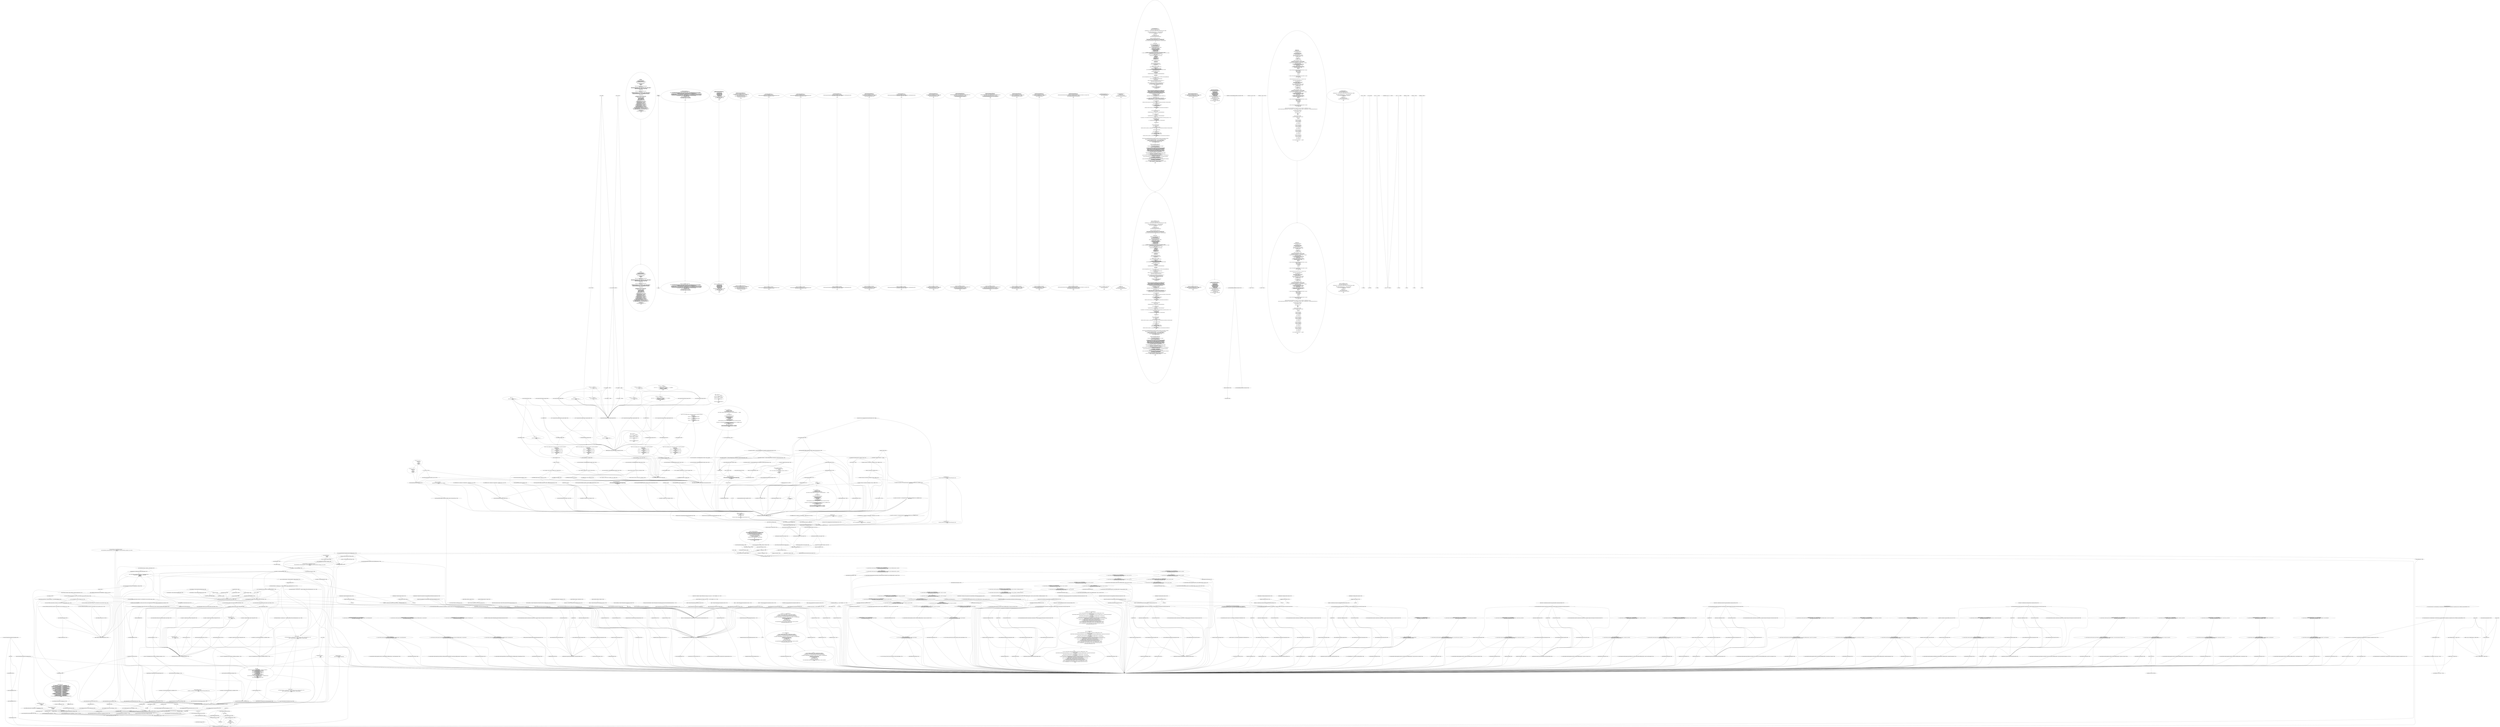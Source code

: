 digraph G {
0 [label="EXTERNAL"];
1 [label="=> Roslyn.Test.Utilities.ExecutionConditionUtil.IsMonoDesktop 751827"];
2 [label="Roslyn.Test.Utilities.ExecutionConditionUtil.IsMonoDesktop 751828"];
3 [label="@'\nusing System;\n\n// Need a base class with indexers.\npublic class DATestBase {\n    public int this[int a] { get { return 0; } }\n    public int this[int a, int b] { get { return 0; } }\n}\n\n// Need a struct with a couple fields.\npublic struct A {\n    public int x;\n    public int y;\n}\n\n// Need a struct with non-lifted short-circuiting operators.\npublic struct NLS\n{\n    public static NLS operator&(NLS a, NLS b) { return new NLS { value = a.value & b.value }; }\n    public static NLS operator|(NLS a, NLS b) { return new NLS { value = a.value | b.value }; }\n    public static bool operator true(NLS a) { return a.value; }\n    public static bool operator false(NLS a) { return !a.value; }\n\n    public bool value;\n}\n\n// Need a struct with lifted short-circuiting operators.\npublic struct LS\n{\n    public static LS operator&(LS a, LS b) { return new LS { value = a.value & b.value }; }\n    public static LS operator|(LS a, LS b) { return new LS { value = a.value | b.value }; }\n    public static bool operator true(LS? a) { return a.HasValue && a.Value.value; }\n    public static bool operator false(LS? a) { return a.HasValue && !a.Value.value; }\n\n    public bool value;\n}\n\npublic delegate void D(); public delegate int DI();\npublic delegate void DefP(int a, ref int b, out int c);\n\npublic class DATest : DATestBase {\n    public static volatile bool f;\n    public static volatile int val;\n    public static volatile byte b;\n    public const bool fTrue = true;\n    public const bool fFalse = false;\n    public static int[] arr = { 1, 2, 3 };\n\n    public static bool No() { return f; } // No-op\n    public static bool F(int x) { return f; }\n    public static bool G(out int x) { x = 0; return f; }\n    public static bool Q(bool x) { return f; }\n    public static bool S(A x) { return f; }\n    public static int NNo() { return val; } // No-op\n    public static int NF(int x) { return val; }\n    public static int NG(out int x) { x = 0; return val; }\n    public static int[] AF(int x) { return arr; }\n    public static int[] AG(out int x) { x = 0; return arr; }\n    public static int FA(int[] x) { return val; }\n    public static int GA(out int[] x) { x = arr; return val; }\n    public static IDisposable Res(bool x) { return null; }\n    public static bool FP(params int[] x) { return f; }\n    public static bool GP(out int x, params int[] y) { x = 0; return f; }\n    public static NLS GetNLS() { return new NLS { value = f }; }\n    public static NLS GetNLS(out int x) { x = 0; return new NLS { value = f }; }\n    public static LS GetLS() { return new LS { value = f }; }\n    public static LS? GetLS(out int x) { x = 0; return new LS { value = f }; }\n\n    public class C {\n        public C(params int[] x) { }\n        public C(out int x, params int[] y) { x = 0; }\n    }\n' 751829"];
4 [label="prefix = @'\nusing System;\n\n// Need a base class with indexers.\npublic class DATestBase {\n    public int this[int a] { get { return 0; } }\n    public int this[int a, int b] { get { return 0; } }\n}\n\n// Need a struct with a couple fields.\npublic struct A {\n    public int x;\n    public int y;\n}\n\n// Need a struct with non-lifted short-circuiting operators.\npublic struct NLS\n{\n    public static NLS operator&(NLS a, NLS b) { return new NLS { value = a.value & b.value }; }\n    public static NLS operator|(NLS a, NLS b) { return new NLS { value = a.value | b.value }; }\n    public static bool operator true(NLS a) { return a.value; }\n    public static bool operator false(NLS a) { return !a.value; }\n\n    public bool value;\n}\n\n// Need a struct with lifted short-circuiting operators.\npublic struct LS\n{\n    public static LS operator&(LS a, LS b) { return new LS { value = a.value & b.value }; }\n    public static LS operator|(LS a, LS b) { return new LS { value = a.value | b.value }; }\n    public static bool operator true(LS? a) { return a.HasValue && a.Value.value; }\n    public static bool operator false(LS? a) { return a.HasValue && !a.Value.value; }\n\n    public bool value;\n}\n\npublic delegate void D(); public delegate int DI();\npublic delegate void DefP(int a, ref int b, out int c);\n\npublic class DATest : DATestBase {\n    public static volatile bool f;\n    public static volatile int val;\n    public static volatile byte b;\n    public const bool fTrue = true;\n    public const bool fFalse = false;\n    public static int[] arr = { 1, 2, 3 };\n\n    public static bool No() { return f; } // No-op\n    public static bool F(int x) { return f; }\n    public static bool G(out int x) { x = 0; return f; }\n    public static bool Q(bool x) { return f; }\n    public static bool S(A x) { return f; }\n    public static int NNo() { return val; } // No-op\n    public static int NF(int x) { return val; }\n    public static int NG(out int x) { x = 0; return val; }\n    public static int[] AF(int x) { return arr; }\n    public static int[] AG(out int x) { x = 0; return arr; }\n    public static int FA(int[] x) { return val; }\n    public static int GA(out int[] x) { x = arr; return val; }\n    public static IDisposable Res(bool x) { return null; }\n    public static bool FP(params int[] x) { return f; }\n    public static bool GP(out int x, params int[] y) { x = 0; return f; }\n    public static NLS GetNLS() { return new NLS { value = f }; }\n    public static NLS GetNLS(out int x) { x = 0; return new NLS { value = f }; }\n    public static LS GetLS() { return new LS { value = f }; }\n    public static LS? GetLS(out int x) { x = 0; return new LS { value = f }; }\n\n    public class C {\n        public C(params int[] x) { }\n        public C(out int x, params int[] y) { x = 0; }\n    }\n' 751830"];
5 [label="@'\n}' 751831"];
6 [label="suffix = @'\n}' 751832"];
7 [label="param FlowTests(this) 751833"];
8 [label="@'\nnamespace System.Runtime.CompilerServices\n{\n    [System.AttributeUsage(AttributeTargets.Event | // The type of the event is nullable, or has a nullable reference type as one of its constituents\n                    AttributeTargets.Field | // The type of the field is a nullable reference type, or has a nullable reference type as one of its constituents\n                    AttributeTargets.GenericParameter | // The generic parameter is a nullable reference type\n                    AttributeTargets.Module | // Nullable reference types in this module are annotated by means of NullableAttribute applied to other targets in it\n                    AttributeTargets.Parameter | // The type of the parameter is a nullable reference type, or has a nullable reference type as one of its constituents\n                    AttributeTargets.ReturnValue | // The return type is a nullable reference type, or has a nullable reference type as one of its constituents\n                    AttributeTargets.Property | // The type of the property is a nullable reference type, or has a nullable reference type as one of its constituents\n                    AttributeTargets.Class, // Base type has a nullable reference type as one of its constituents\n                   AllowMultiple = false)]\n    public class NullableAttribute : Attribute\n    {\n        public NullableAttribute(byte transformFlag) { }\n        public NullableAttribute(byte[] transformFlags)\n        {\n        }\n    }\n}\n' 751834"];
9 [label="NullableAttributeDefinition = @'\nnamespace System.Runtime.CompilerServices\n{\n    [System.AttributeUsage(AttributeTargets.Event | // The type of the event is nullable, or has a nullable reference type as one of its constituents\n                    AttributeTargets.Field | // The type of the field is a nullable reference type, or has a nullable reference type as one of its constituents\n                    AttributeTargets.GenericParameter | // The generic parameter is a nullable reference type\n                    AttributeTargets.Module | // Nullable reference types in this module are annotated by means of NullableAttribute applied to other targets in it\n                    AttributeTargets.Parameter | // The type of the parameter is a nullable reference type, or has a nullable reference type as one of its constituents\n                    AttributeTargets.ReturnValue | // The return type is a nullable reference type, or has a nullable reference type as one of its constituents\n                    AttributeTargets.Property | // The type of the property is a nullable reference type, or has a nullable reference type as one of its constituents\n                    AttributeTargets.Class, // Base type has a nullable reference type as one of its constituents\n                   AllowMultiple = false)]\n    public class NullableAttribute : Attribute\n    {\n        public NullableAttribute(byte transformFlag) { }\n        public NullableAttribute(byte[] transformFlags)\n        {\n        }\n    }\n}\n' 751835"];
10 [label="@'\nnamespace System.Runtime.CompilerServices\n{\n    [System.AttributeUsage(\n        AttributeTargets.Class |\n        AttributeTargets.Delegate |\n        AttributeTargets.Interface |\n        AttributeTargets.Method |\n        AttributeTargets.Struct,\n        AllowMultiple = false,\n        Inherited = false)]\n    public sealed class NullableContextAttribute : Attribute\n    {\n        public readonly byte Flag;\n        public NullableContextAttribute(byte flag)\n        {\n            Flag = flag;\n        }\n    }\n}' 751836"];
11 [label="NullableContextAttributeDefinition = @'\nnamespace System.Runtime.CompilerServices\n{\n    [System.AttributeUsage(\n        AttributeTargets.Class |\n        AttributeTargets.Delegate |\n        AttributeTargets.Interface |\n        AttributeTargets.Method |\n        AttributeTargets.Struct,\n        AllowMultiple = false,\n        Inherited = false)]\n    public sealed class NullableContextAttribute : Attribute\n    {\n        public readonly byte Flag;\n        public NullableContextAttribute(byte flag)\n        {\n            Flag = flag;\n        }\n    }\n}' 751837"];
12 [label="@'\nnamespace System.Runtime.CompilerServices\n{\n    [System.AttributeUsage(AttributeTargets.Module, AllowMultiple = false)]\n    public sealed class NullablePublicOnlyAttribute : Attribute\n    {\n        public readonly bool IncludesInternals;\n        public NullablePublicOnlyAttribute(bool includesInternals)\n        {\n            IncludesInternals = includesInternals;\n        }\n    }\n}' 751838"];
13 [label="NullablePublicOnlyAttributeDefinition = @'\nnamespace System.Runtime.CompilerServices\n{\n    [System.AttributeUsage(AttributeTargets.Module, AllowMultiple = false)]\n    public sealed class NullablePublicOnlyAttribute : Attribute\n    {\n        public readonly bool IncludesInternals;\n        public NullablePublicOnlyAttribute(bool includesInternals)\n        {\n            IncludesInternals = includesInternals;\n        }\n    }\n}' 751839"];
14 [label="@'\nnamespace System.Diagnostics.CodeAnalysis\n{\n    [AttributeUsage(AttributeTargets.Field | AttributeTargets.Parameter | AttributeTargets.Property)]\n    public sealed class AllowNullAttribute : Attribute\n    {\n    }\n}' 751840"];
15 [label="AllowNullAttributeDefinition = @'\nnamespace System.Diagnostics.CodeAnalysis\n{\n    [AttributeUsage(AttributeTargets.Field | AttributeTargets.Parameter | AttributeTargets.Property)]\n    public sealed class AllowNullAttribute : Attribute\n    {\n    }\n}' 751841"];
16 [label="@'\nnamespace System.Diagnostics.CodeAnalysis\n{\n    [AttributeUsage(AttributeTargets.Field | AttributeTargets.Parameter | AttributeTargets.Property)]\n    public sealed class DisallowNullAttribute : Attribute\n    {\n    }\n}' 751842"];
17 [label="DisallowNullAttributeDefinition = @'\nnamespace System.Diagnostics.CodeAnalysis\n{\n    [AttributeUsage(AttributeTargets.Field | AttributeTargets.Parameter | AttributeTargets.Property)]\n    public sealed class DisallowNullAttribute : Attribute\n    {\n    }\n}' 751843"];
18 [label="@'\nnamespace System.Diagnostics.CodeAnalysis\n{\n    [AttributeUsage(AttributeTargets.Field | AttributeTargets.Parameter | AttributeTargets.Property | AttributeTargets.ReturnValue)]\n    public sealed class MaybeNullAttribute : Attribute\n    {\n    }\n}\n' 751844"];
19 [label="MaybeNullAttributeDefinition = @'\nnamespace System.Diagnostics.CodeAnalysis\n{\n    [AttributeUsage(AttributeTargets.Field | AttributeTargets.Parameter | AttributeTargets.Property | AttributeTargets.ReturnValue)]\n    public sealed class MaybeNullAttribute : Attribute\n    {\n    }\n}\n' 751845"];
20 [label="@'\nnamespace System.Diagnostics.CodeAnalysis\n{\n    [AttributeUsage(AttributeTargets.Parameter, AllowMultiple = false)]\n    public sealed class MaybeNullWhenAttribute : Attribute\n    {\n        public MaybeNullWhenAttribute(bool when) { }\n    }\n}\n' 751846"];
21 [label="MaybeNullWhenAttributeDefinition = @'\nnamespace System.Diagnostics.CodeAnalysis\n{\n    [AttributeUsage(AttributeTargets.Parameter, AllowMultiple = false)]\n    public sealed class MaybeNullWhenAttribute : Attribute\n    {\n        public MaybeNullWhenAttribute(bool when) { }\n    }\n}\n' 751847"];
22 [label="@'\nnamespace System.Diagnostics.CodeAnalysis\n{\n    [AttributeUsage(AttributeTargets.Field | AttributeTargets.Parameter | AttributeTargets.Property | AttributeTargets.ReturnValue)]\n    public sealed class NotNullAttribute : Attribute\n    {\n    }\n}\n' 751848"];
23 [label="NotNullAttributeDefinition = @'\nnamespace System.Diagnostics.CodeAnalysis\n{\n    [AttributeUsage(AttributeTargets.Field | AttributeTargets.Parameter | AttributeTargets.Property | AttributeTargets.ReturnValue)]\n    public sealed class NotNullAttribute : Attribute\n    {\n    }\n}\n' 751849"];
24 [label="@'\nnamespace System.Diagnostics.CodeAnalysis\n{\n    [AttributeUsage(AttributeTargets.Parameter, AllowMultiple = false)]\n    public sealed class NotNullWhenAttribute : Attribute\n    {\n        public NotNullWhenAttribute(bool when) { }\n    }\n}\n' 751850"];
25 [label="NotNullWhenAttributeDefinition = @'\nnamespace System.Diagnostics.CodeAnalysis\n{\n    [AttributeUsage(AttributeTargets.Parameter, AllowMultiple = false)]\n    public sealed class NotNullWhenAttribute : Attribute\n    {\n        public NotNullWhenAttribute(bool when) { }\n    }\n}\n' 751851"];
26 [label="@'\nnamespace System.Diagnostics.CodeAnalysis\n{\n    [AttributeUsage(AttributeTargets.Method | AttributeTargets.Property, AllowMultiple = true)]\n    public sealed class MemberNotNullAttribute : Attribute\n    {\n        public MemberNotNullAttribute(params string[] members) { }\n        public MemberNotNullAttribute(string member) { }\n    }\n}\n' 751852"];
27 [label="MemberNotNullAttributeDefinition = @'\nnamespace System.Diagnostics.CodeAnalysis\n{\n    [AttributeUsage(AttributeTargets.Method | AttributeTargets.Property, AllowMultiple = true)]\n    public sealed class MemberNotNullAttribute : Attribute\n    {\n        public MemberNotNullAttribute(params string[] members) { }\n        public MemberNotNullAttribute(string member) { }\n    }\n}\n' 751853"];
28 [label="@'\nnamespace System.Diagnostics.CodeAnalysis\n{\n    [AttributeUsage(AttributeTargets.Method | AttributeTargets.Property, AllowMultiple = true)]\n    public sealed class MemberNotNullWhenAttribute : Attribute\n    {\n        public MemberNotNullWhenAttribute(bool when, params string[] members) { }\n        public MemberNotNullWhenAttribute(bool when, string member) { }\n    }\n}\n' 751854"];
29 [label="MemberNotNullWhenAttributeDefinition = @'\nnamespace System.Diagnostics.CodeAnalysis\n{\n    [AttributeUsage(AttributeTargets.Method | AttributeTargets.Property, AllowMultiple = true)]\n    public sealed class MemberNotNullWhenAttribute : Attribute\n    {\n        public MemberNotNullWhenAttribute(bool when, params string[] members) { }\n        public MemberNotNullWhenAttribute(bool when, string member) { }\n    }\n}\n' 751855"];
30 [label="@'\nnamespace System.Diagnostics.CodeAnalysis\n{\n    [AttributeUsage(AttributeTargets.Parameter, AllowMultiple = false)]\n    public class DoesNotReturnIfAttribute : Attribute\n    {\n        public DoesNotReturnIfAttribute(bool condition) { }\n    }\n}\n' 751856"];
31 [label="DoesNotReturnIfAttributeDefinition = @'\nnamespace System.Diagnostics.CodeAnalysis\n{\n    [AttributeUsage(AttributeTargets.Parameter, AllowMultiple = false)]\n    public class DoesNotReturnIfAttribute : Attribute\n    {\n        public DoesNotReturnIfAttribute(bool condition) { }\n    }\n}\n' 751857"];
32 [label="@'\nnamespace System.Diagnostics.CodeAnalysis\n{\n    [AttributeUsage(AttributeTargets.Method, AllowMultiple = false)]\n    public class DoesNotReturnAttribute : Attribute\n    {\n        public DoesNotReturnAttribute() { }\n    }\n}\n' 751858"];
33 [label="DoesNotReturnAttributeDefinition = @'\nnamespace System.Diagnostics.CodeAnalysis\n{\n    [AttributeUsage(AttributeTargets.Method, AllowMultiple = false)]\n    public class DoesNotReturnAttribute : Attribute\n    {\n        public DoesNotReturnAttribute() { }\n    }\n}\n' 751859"];
34 [label="@'\nnamespace System.Diagnostics.CodeAnalysis\n{\n    [AttributeUsage(AttributeTargets.Parameter | AttributeTargets.Property | AttributeTargets.ReturnValue, AllowMultiple = true, Inherited = false)]\n    public sealed class NotNullIfNotNullAttribute : Attribute\n    {\n        public NotNullIfNotNullAttribute(string parameterName) { }\n    }\n}\n' 751860"];
35 [label="NotNullIfNotNullAttributeDefinition = @'\nnamespace System.Diagnostics.CodeAnalysis\n{\n    [AttributeUsage(AttributeTargets.Parameter | AttributeTargets.Property | AttributeTargets.ReturnValue, AllowMultiple = true, Inherited = false)]\n    public sealed class NotNullIfNotNullAttribute : Attribute\n    {\n        public NotNullIfNotNullAttribute(string parameterName) { }\n    }\n}\n' 751861"];
36 [label="@'\nnamespace System.Runtime.CompilerServices\n{\n    public static class IsExternalInit\n    {\n    }\n}\n' 751862"];
37 [label="IsExternalInitTypeDefinition = @'\nnamespace System.Runtime.CompilerServices\n{\n    public static class IsExternalInit\n    {\n    }\n}\n' 751863"];
38 [label="@'\nnamespace System\n{\n    public interface IAsyncDisposable\n    {\n       System.Threading.Tasks.ValueTask DisposeAsync();\n    }\n}\n' 751864"];
39 [label="IAsyncDisposableDefinition = @'\nnamespace System\n{\n    public interface IAsyncDisposable\n    {\n       System.Threading.Tasks.ValueTask DisposeAsync();\n    }\n}\n' 751865"];
40 [label="@'\nnamespace System.Collections.Generic\n{\n    public interface IAsyncEnumerable<out T>\n    {\n        IAsyncEnumerator<T> GetAsyncEnumerator(System.Threading.CancellationToken token = default);\n    }\n\n    public interface IAsyncEnumerator<out T> : System.IAsyncDisposable\n    {\n        System.Threading.Tasks.ValueTask<bool> MoveNextAsync();\n        T Current { get; }\n    }\n}\nnamespace System\n{\n    public interface IAsyncDisposable\n    {\n        System.Threading.Tasks.ValueTask DisposeAsync();\n    }\n}\n\nnamespace System.Runtime.CompilerServices\n{\n    [AttributeUsage(AttributeTargets.Method, Inherited = false, AllowMultiple = false)]\n    public sealed class AsyncIteratorStateMachineAttribute : StateMachineAttribute\n    {\n        public AsyncIteratorStateMachineAttribute(Type stateMachineType) : base(stateMachineType)\n        {\n        }\n    }\n}\n\n#nullable disable\n\nnamespace System.Threading.Tasks.Sources\n{\n    using System.Diagnostics;\n    using System.Runtime.ExceptionServices;\n    using System.Runtime.InteropServices;\n\n    [StructLayout(LayoutKind.Auto)]\n    public struct ManualResetValueTaskSourceCore<TResult>\n    {\n        private Action<object> _continuation;\n        private object _continuationState;\n        private ExecutionContext _executionContext;\n        private object _capturedContext;\n        private bool _completed;\n        private TResult _result;\n        private ExceptionDispatchInfo _error;\n        private short _version;\n\n        /// <summary>Gets or sets whether to force continuations to run asynchronously.</summary>\n        /// <remarks>Continuations may run asynchronously if this is false, but they'll never run synchronously if this is true.</remarks>\n        public bool RunContinuationsAsynchronously { get; set; }\n\n        /// <summary>Resets to prepare for the next operation.</summary>\n        public void Reset()\n        {\n            // Reset/update state for the next use/await of this instance.\n            _version++;\n            _completed = false;\n            _result = default;\n            _error = null;\n            _executionContext = null;\n            _capturedContext = null;\n            _continuation = null;\n            _continuationState = null;\n        }\n\n        public void SetResult(TResult result)\n        {\n            _result = result;\n            SignalCompletion();\n        }\n\n        public void SetException(Exception error)\n        {\n            _error = ExceptionDispatchInfo.Capture(error);\n            SignalCompletion();\n        }\n\n        public short Version => _version;\n\n        public ValueTaskSourceStatus GetStatus(short token)\n        {\n            ValidateToken(token);\n            return\n                !_completed ? ValueTaskSourceStatus.Pending :\n                _error == null ? ValueTaskSourceStatus.Succeeded :\n                _error.SourceException is OperationCanceledException ? ValueTaskSourceStatus.Canceled :\n                ValueTaskSourceStatus.Faulted;\n        }\n\n        public TResult GetResult(short token)\n        {\n            ValidateToken(token);\n            if (!_completed)\n            {\n                ManualResetValueTaskSourceCoreShared.ThrowInvalidOperationException();\n            }\n\n            _error?.Throw();\n            return _result;\n        }\n\n        public void OnCompleted(Action<object> continuation, object state, short token, ValueTaskSourceOnCompletedFlags flags)\n        {\n            if (continuation == null)\n            {\n                throw new ArgumentNullException(nameof(continuation));\n            }\n            ValidateToken(token);\n\n            if ((flags & ValueTaskSourceOnCompletedFlags.FlowExecutionContext) != 0)\n            {\n                _executionContext = ExecutionContext.Capture();\n            }\n\n            if ((flags & ValueTaskSourceOnCompletedFlags.UseSchedulingContext) != 0)\n            {\n                SynchronizationContext sc = SynchronizationContext.Current;\n                if (sc != null && sc.GetType() != typeof(SynchronizationContext))\n                {\n                    _capturedContext = sc;\n                }\n                else\n                {\n                    TaskScheduler ts = TaskScheduler.Current;\n                    if (ts != TaskScheduler.Default)\n                    {\n                        _capturedContext = ts;\n                    }\n                }\n            }\n\n            // We need to set the continuation state before we swap in the delegate, so that\n            // if there's a race between this and SetResult/Exception and SetResult/Exception\n            // sees the _continuation as non-null, it'll be able to invoke it with the state\n            // stored here.  However, this also means that if this is used incorrectly (e.g.\n            // awaited twice concurrently), _continuationState might get erroneously overwritten.\n            // To minimize the chances of that, we check preemptively whether _continuation\n            // is already set to something other than the completion sentinel.\n\n            object oldContinuation = _continuation;\n            if (oldContinuation == null)\n            {\n                _continuationState = state;\n                oldContinuation = Interlocked.CompareExchange(ref _continuation, continuation, null);\n            }\n\n            if (oldContinuation != null)\n            {\n                // Operation already completed, so we need to queue the supplied callback.\n                if (!ReferenceEquals(oldContinuation, ManualResetValueTaskSourceCoreShared.s_sentinel))\n                {\n                    ManualResetValueTaskSourceCoreShared.ThrowInvalidOperationException();\n                }\n\n                switch (_capturedContext)\n                {\n                    case null:\n                        Task.Factory.StartNew(continuation, state, CancellationToken.None, TaskCreationOptions.DenyChildAttach, TaskScheduler.Default);\n                        break;\n\n                    case SynchronizationContext sc:\n                        sc.Post(s =>\n                        {\n                            var tuple = (Tuple<Action<object>, object>)s;\n                            tuple.Item1(tuple.Item2);\n                        }, Tuple.Create(continuation, state));\n                        break;\n\n                    case TaskScheduler ts:\n                        Task.Factory.StartNew(continuation, state, CancellationToken.None, TaskCreationOptions.DenyChildAttach, ts);\n                        break;\n                }\n            }\n        }\n\n        private void ValidateToken(short token)\n        {\n            if (token != _version)\n            {\n                ManualResetValueTaskSourceCoreShared.ThrowInvalidOperationException();\n            }\n        }\n\n        private void SignalCompletion()\n        {\n            if (_completed)\n            {\n                ManualResetValueTaskSourceCoreShared.ThrowInvalidOperationException();\n            }\n            _completed = true;\n\n            if (_continuation != null || Interlocked.CompareExchange(ref _continuation, ManualResetValueTaskSourceCoreShared.s_sentinel, null) != null)\n            {\n                if (_executionContext != null)\n                {\n                    ExecutionContext.Run(\n                        _executionContext,\n                        s => ((ManualResetValueTaskSourceCore<TResult>)s).InvokeContinuation(),\n                        this);\n                }\n                else\n                {\n                    InvokeContinuation();\n                }\n            }\n        }\n\n        private void InvokeContinuation()\n        {\n            switch (_capturedContext)\n            {\n                case null:\n                    if (RunContinuationsAsynchronously)\n                    {\n                        Task.Factory.StartNew(_continuation, _continuationState, CancellationToken.None, TaskCreationOptions.DenyChildAttach, TaskScheduler.Default);\n                    }\n                    else\n                    {\n                        _continuation(_continuationState);\n                    }\n                    break;\n\n                case SynchronizationContext sc:\n                    sc.Post(s =>\n                    {\n                        var state = (Tuple<Action<object>, object>)s;\n                        state.Item1(state.Item2);\n                    }, Tuple.Create(_continuation, _continuationState));\n                    break;\n\n                case TaskScheduler ts:\n                    Task.Factory.StartNew(_continuation, _continuationState, CancellationToken.None, TaskCreationOptions.DenyChildAttach, ts);\n                    break;\n            }\n        }\n    }\n\n    internal static class ManualResetValueTaskSourceCoreShared // separated out of generic to avoid unnecessary duplication\n    {\n        internal static void ThrowInvalidOperationException() => throw new InvalidOperationException();\n\n        internal static readonly Action<object> s_sentinel = CompletionSentinel;\n        private static void CompletionSentinel(object _) // named method to aid debugging\n        {\n            Debug.Fail(''The sentinel delegate should never be invoked.'');\n            ThrowInvalidOperationException();\n        }\n    }\n}\n\nnamespace System.Runtime.CompilerServices\n{\n    using System.Runtime.InteropServices;\n\n    /// <summary>Represents a builder for asynchronous iterators.</summary>\n    [StructLayout(LayoutKind.Auto)]\n    public struct AsyncIteratorMethodBuilder\n    {\n        // AsyncIteratorMethodBuilder is used by the language compiler as part of generating\n        // async iterators. For now, the implementation just wraps AsyncTaskMethodBuilder, as\n        // most of the logic is shared.  However, in the future this could be changed and\n        // optimized.  For example, we do need to allocate an object (once) to flow state like\n        // ExecutionContext, which AsyncTaskMethodBuilder handles, but it handles it by\n        // allocating a Task-derived object.  We could optimize this further by removing\n        // the Task from the hierarchy, but in doing so we'd also lose a variety of optimizations\n        // related to it, so we'd need to replicate all of those optimizations (e.g. storing\n        // that box object directly into a Task's continuation field).\n\n        private AsyncTaskMethodBuilder _methodBuilder; // mutable struct; do not make it readonly\n\n        public static AsyncIteratorMethodBuilder Create() =>\n            new AsyncIteratorMethodBuilder() { _methodBuilder = AsyncTaskMethodBuilder.Create() };\n\n        [MethodImpl(MethodImplOptions.AggressiveInlining)]\n        public void MoveNext<TStateMachine>(ref TStateMachine stateMachine) where TStateMachine : IAsyncStateMachine =>\n            _methodBuilder.Start(ref stateMachine);\n\n        public void AwaitOnCompleted<TAwaiter, TStateMachine>(ref TAwaiter awaiter, ref TStateMachine stateMachine)\n            where TAwaiter : INotifyCompletion\n            where TStateMachine : IAsyncStateMachine =>\n            _methodBuilder.AwaitOnCompleted(ref awaiter, ref stateMachine);\n\n        public void AwaitUnsafeOnCompleted<TAwaiter, TStateMachine>(ref TAwaiter awaiter, ref TStateMachine stateMachine)\n            where TAwaiter : ICriticalNotifyCompletion\n            where TStateMachine : IAsyncStateMachine =>\n            _methodBuilder.AwaitUnsafeOnCompleted(ref awaiter, ref stateMachine);\n\n        /// <summary>Marks iteration as being completed, whether successfully or otherwise.</summary>\n        public void Complete() => _methodBuilder.SetResult();\n    }\n}\n' 751866"];
41 [label="AsyncStreamsTypes = @'\nnamespace System.Collections.Generic\n{\n    public interface IAsyncEnumerable<out T>\n    {\n        IAsyncEnumerator<T> GetAsyncEnumerator(System.Threading.CancellationToken token = default);\n    }\n\n    public interface IAsyncEnumerator<out T> : System.IAsyncDisposable\n    {\n        System.Threading.Tasks.ValueTask<bool> MoveNextAsync();\n        T Current { get; }\n    }\n}\nnamespace System\n{\n    public interface IAsyncDisposable\n    {\n        System.Threading.Tasks.ValueTask DisposeAsync();\n    }\n}\n\nnamespace System.Runtime.CompilerServices\n{\n    [AttributeUsage(AttributeTargets.Method, Inherited = false, AllowMultiple = false)]\n    public sealed class AsyncIteratorStateMachineAttribute : StateMachineAttribute\n    {\n        public AsyncIteratorStateMachineAttribute(Type stateMachineType) : base(stateMachineType)\n        {\n        }\n    }\n}\n\n#nullable disable\n\nnamespace System.Threading.Tasks.Sources\n{\n    using System.Diagnostics;\n    using System.Runtime.ExceptionServices;\n    using System.Runtime.InteropServices;\n\n    [StructLayout(LayoutKind.Auto)]\n    public struct ManualResetValueTaskSourceCore<TResult>\n    {\n        private Action<object> _continuation;\n        private object _continuationState;\n        private ExecutionContext _executionContext;\n        private object _capturedContext;\n        private bool _completed;\n        private TResult _result;\n        private ExceptionDispatchInfo _error;\n        private short _version;\n\n        /// <summary>Gets or sets whether to force continuations to run asynchronously.</summary>\n        /// <remarks>Continuations may run asynchronously if this is false, but they'll never run synchronously if this is true.</remarks>\n        public bool RunContinuationsAsynchronously { get; set; }\n\n        /// <summary>Resets to prepare for the next operation.</summary>\n        public void Reset()\n        {\n            // Reset/update state for the next use/await of this instance.\n            _version++;\n            _completed = false;\n            _result = default;\n            _error = null;\n            _executionContext = null;\n            _capturedContext = null;\n            _continuation = null;\n            _continuationState = null;\n        }\n\n        public void SetResult(TResult result)\n        {\n            _result = result;\n            SignalCompletion();\n        }\n\n        public void SetException(Exception error)\n        {\n            _error = ExceptionDispatchInfo.Capture(error);\n            SignalCompletion();\n        }\n\n        public short Version => _version;\n\n        public ValueTaskSourceStatus GetStatus(short token)\n        {\n            ValidateToken(token);\n            return\n                !_completed ? ValueTaskSourceStatus.Pending :\n                _error == null ? ValueTaskSourceStatus.Succeeded :\n                _error.SourceException is OperationCanceledException ? ValueTaskSourceStatus.Canceled :\n                ValueTaskSourceStatus.Faulted;\n        }\n\n        public TResult GetResult(short token)\n        {\n            ValidateToken(token);\n            if (!_completed)\n            {\n                ManualResetValueTaskSourceCoreShared.ThrowInvalidOperationException();\n            }\n\n            _error?.Throw();\n            return _result;\n        }\n\n        public void OnCompleted(Action<object> continuation, object state, short token, ValueTaskSourceOnCompletedFlags flags)\n        {\n            if (continuation == null)\n            {\n                throw new ArgumentNullException(nameof(continuation));\n            }\n            ValidateToken(token);\n\n            if ((flags & ValueTaskSourceOnCompletedFlags.FlowExecutionContext) != 0)\n            {\n                _executionContext = ExecutionContext.Capture();\n            }\n\n            if ((flags & ValueTaskSourceOnCompletedFlags.UseSchedulingContext) != 0)\n            {\n                SynchronizationContext sc = SynchronizationContext.Current;\n                if (sc != null && sc.GetType() != typeof(SynchronizationContext))\n                {\n                    _capturedContext = sc;\n                }\n                else\n                {\n                    TaskScheduler ts = TaskScheduler.Current;\n                    if (ts != TaskScheduler.Default)\n                    {\n                        _capturedContext = ts;\n                    }\n                }\n            }\n\n            // We need to set the continuation state before we swap in the delegate, so that\n            // if there's a race between this and SetResult/Exception and SetResult/Exception\n            // sees the _continuation as non-null, it'll be able to invoke it with the state\n            // stored here.  However, this also means that if this is used incorrectly (e.g.\n            // awaited twice concurrently), _continuationState might get erroneously overwritten.\n            // To minimize the chances of that, we check preemptively whether _continuation\n            // is already set to something other than the completion sentinel.\n\n            object oldContinuation = _continuation;\n            if (oldContinuation == null)\n            {\n                _continuationState = state;\n                oldContinuation = Interlocked.CompareExchange(ref _continuation, continuation, null);\n            }\n\n            if (oldContinuation != null)\n            {\n                // Operation already completed, so we need to queue the supplied callback.\n                if (!ReferenceEquals(oldContinuation, ManualResetValueTaskSourceCoreShared.s_sentinel))\n                {\n                    ManualResetValueTaskSourceCoreShared.ThrowInvalidOperationException();\n                }\n\n                switch (_capturedContext)\n                {\n                    case null:\n                        Task.Factory.StartNew(continuation, state, CancellationToken.None, TaskCreationOptions.DenyChildAttach, TaskScheduler.Default);\n                        break;\n\n                    case SynchronizationContext sc:\n                        sc.Post(s =>\n                        {\n                            var tuple = (Tuple<Action<object>, object>)s;\n                            tuple.Item1(tuple.Item2);\n                        }, Tuple.Create(continuation, state));\n                        break;\n\n                    case TaskScheduler ts:\n                        Task.Factory.StartNew(continuation, state, CancellationToken.None, TaskCreationOptions.DenyChildAttach, ts);\n                        break;\n                }\n            }\n        }\n\n        private void ValidateToken(short token)\n        {\n            if (token != _version)\n            {\n                ManualResetValueTaskSourceCoreShared.ThrowInvalidOperationException();\n            }\n        }\n\n        private void SignalCompletion()\n        {\n            if (_completed)\n            {\n                ManualResetValueTaskSourceCoreShared.ThrowInvalidOperationException();\n            }\n            _completed = true;\n\n            if (_continuation != null || Interlocked.CompareExchange(ref _continuation, ManualResetValueTaskSourceCoreShared.s_sentinel, null) != null)\n            {\n                if (_executionContext != null)\n                {\n                    ExecutionContext.Run(\n                        _executionContext,\n                        s => ((ManualResetValueTaskSourceCore<TResult>)s).InvokeContinuation(),\n                        this);\n                }\n                else\n                {\n                    InvokeContinuation();\n                }\n            }\n        }\n\n        private void InvokeContinuation()\n        {\n            switch (_capturedContext)\n            {\n                case null:\n                    if (RunContinuationsAsynchronously)\n                    {\n                        Task.Factory.StartNew(_continuation, _continuationState, CancellationToken.None, TaskCreationOptions.DenyChildAttach, TaskScheduler.Default);\n                    }\n                    else\n                    {\n                        _continuation(_continuationState);\n                    }\n                    break;\n\n                case SynchronizationContext sc:\n                    sc.Post(s =>\n                    {\n                        var state = (Tuple<Action<object>, object>)s;\n                        state.Item1(state.Item2);\n                    }, Tuple.Create(_continuation, _continuationState));\n                    break;\n\n                case TaskScheduler ts:\n                    Task.Factory.StartNew(_continuation, _continuationState, CancellationToken.None, TaskCreationOptions.DenyChildAttach, ts);\n                    break;\n            }\n        }\n    }\n\n    internal static class ManualResetValueTaskSourceCoreShared // separated out of generic to avoid unnecessary duplication\n    {\n        internal static void ThrowInvalidOperationException() => throw new InvalidOperationException();\n\n        internal static readonly Action<object> s_sentinel = CompletionSentinel;\n        private static void CompletionSentinel(object _) // named method to aid debugging\n        {\n            Debug.Fail(''The sentinel delegate should never be invoked.'');\n            ThrowInvalidOperationException();\n        }\n    }\n}\n\nnamespace System.Runtime.CompilerServices\n{\n    using System.Runtime.InteropServices;\n\n    /// <summary>Represents a builder for asynchronous iterators.</summary>\n    [StructLayout(LayoutKind.Auto)]\n    public struct AsyncIteratorMethodBuilder\n    {\n        // AsyncIteratorMethodBuilder is used by the language compiler as part of generating\n        // async iterators. For now, the implementation just wraps AsyncTaskMethodBuilder, as\n        // most of the logic is shared.  However, in the future this could be changed and\n        // optimized.  For example, we do need to allocate an object (once) to flow state like\n        // ExecutionContext, which AsyncTaskMethodBuilder handles, but it handles it by\n        // allocating a Task-derived object.  We could optimize this further by removing\n        // the Task from the hierarchy, but in doing so we'd also lose a variety of optimizations\n        // related to it, so we'd need to replicate all of those optimizations (e.g. storing\n        // that box object directly into a Task's continuation field).\n\n        private AsyncTaskMethodBuilder _methodBuilder; // mutable struct; do not make it readonly\n\n        public static AsyncIteratorMethodBuilder Create() =>\n            new AsyncIteratorMethodBuilder() { _methodBuilder = AsyncTaskMethodBuilder.Create() };\n\n        [MethodImpl(MethodImplOptions.AggressiveInlining)]\n        public void MoveNext<TStateMachine>(ref TStateMachine stateMachine) where TStateMachine : IAsyncStateMachine =>\n            _methodBuilder.Start(ref stateMachine);\n\n        public void AwaitOnCompleted<TAwaiter, TStateMachine>(ref TAwaiter awaiter, ref TStateMachine stateMachine)\n            where TAwaiter : INotifyCompletion\n            where TStateMachine : IAsyncStateMachine =>\n            _methodBuilder.AwaitOnCompleted(ref awaiter, ref stateMachine);\n\n        public void AwaitUnsafeOnCompleted<TAwaiter, TStateMachine>(ref TAwaiter awaiter, ref TStateMachine stateMachine)\n            where TAwaiter : ICriticalNotifyCompletion\n            where TStateMachine : IAsyncStateMachine =>\n            _methodBuilder.AwaitUnsafeOnCompleted(ref awaiter, ref stateMachine);\n\n        /// <summary>Marks iteration as being completed, whether successfully or otherwise.</summary>\n        public void Complete() => _methodBuilder.SetResult();\n    }\n}\n' 751867"];
42 [label="@'\nnamespace System.Runtime.CompilerServices\n{\n    [System.AttributeUsage(AttributeTargets.Parameter, AllowMultiple = false)]\n    public class EnumeratorCancellationAttribute : Attribute\n    {\n        public EnumeratorCancellationAttribute() { }\n    }\n}\n' 751868"];
43 [label="EnumeratorCancellationAttributeType = @'\nnamespace System.Runtime.CompilerServices\n{\n    [System.AttributeUsage(AttributeTargets.Parameter, AllowMultiple = false)]\n    public class EnumeratorCancellationAttribute : Attribute\n    {\n        public EnumeratorCancellationAttribute() { }\n    }\n}\n' 751869"];
44 [label="@'using System.Collections.Generic;\nnamespace System.Runtime.CompilerServices\n{\n    [System.AttributeUsage(\n        AttributeTargets.Class |\n        AttributeTargets.Event |\n        AttributeTargets.Field |\n        AttributeTargets.GenericParameter |\n        AttributeTargets.Parameter |\n        AttributeTargets.Property |\n        AttributeTargets.ReturnValue,\n        AllowMultiple = false,\n        Inherited = false)]\n    public sealed class NativeIntegerAttribute : Attribute\n    {\n        public NativeIntegerAttribute()\n        {\n            TransformFlags = new[] { true };\n        }\n        public NativeIntegerAttribute(bool[] flags)\n        {\n            TransformFlags = flags;\n        }\n        public readonly IList<bool> TransformFlags;\n    }\n}' 751870"];
45 [label="NativeIntegerAttributeDefinition =\n@'using System.Collections.Generic;\nnamespace System.Runtime.CompilerServices\n{\n    [System.AttributeUsage(\n        AttributeTargets.Class |\n        AttributeTargets.Event |\n        AttributeTargets.Field |\n        AttributeTargets.GenericParameter |\n        AttributeTargets.Parameter |\n        AttributeTargets.Property |\n        AttributeTargets.ReturnValue,\n        AllowMultiple = false,\n        Inherited = false)]\n    public sealed class NativeIntegerAttribute : Attribute\n    {\n        public NativeIntegerAttribute()\n        {\n            TransformFlags = new[] { true };\n        }\n        public NativeIntegerAttribute(bool[] flags)\n        {\n            TransformFlags = flags;\n        }\n        public readonly IList<bool> TransformFlags;\n    }\n}' 751871"];
46 [label="() => new[] { Net40.mscorlib, Net40.System, Net40.SystemCore, Net40.MicrosoftVisualBasic } 751872"];
47 [label="LazyThreadSafetyMode.PublicationOnly 751873"];
48 [label="new Lazy<MetadataReference[]>(\n            () => new[] { Net40.mscorlib, Net40.System, Net40.SystemCore, Net40.MicrosoftVisualBasic },\n            LazyThreadSafetyMode.PublicationOnly) 751874"];
49 [label="s_lazyDefaultVbReferences = new Lazy<MetadataReference[]>(\n            () => new[] { Net40.mscorlib, Net40.System, Net40.SystemCore, Net40.MicrosoftVisualBasic },\n            LazyThreadSafetyMode.PublicationOnly) 751875"];
50 [label="() => new[] { Net451.mscorlib, Net451.System, Net451.SystemCore, Net451.MicrosoftVisualBasic } 751876"];
51 [label="LazyThreadSafetyMode.PublicationOnly 751877"];
52 [label="new Lazy<MetadataReference[]>(\n            () => new[] { Net451.mscorlib, Net451.System, Net451.SystemCore, Net451.MicrosoftVisualBasic },\n            LazyThreadSafetyMode.PublicationOnly) 751878"];
53 [label="s_lazyLatestVbReferences = new Lazy<MetadataReference[]>(\n            () => new[] { Net451.mscorlib, Net451.System, Net451.SystemCore, Net451.MicrosoftVisualBasic },\n            LazyThreadSafetyMode.PublicationOnly) 751879"];
54 [label="RuntimeUtilities.IsCoreClrRuntime 751880"];
55 [label="'mscorlib, Version=4.0.0.0, Culture=neutral, PublicKeyToken=b77a5c561934e089' 751881"];
56 [label="new AssemblyName('mscorlib, Version=4.0.0.0, Culture=neutral, PublicKeyToken=b77a5c561934e089') 751882"];
57 [label="RuntimeCorLibName = RuntimeUtilities.IsCoreClrRuntime\n            ? new AssemblyName('netstandard, Version=2.0.0.0, Culture=neutral, PublicKeyToken=cc7b13ffcd2ddd51')\n            : new AssemblyName('mscorlib, Version=4.0.0.0, Culture=neutral, PublicKeyToken=b77a5c561934e089') 751883"];
58 [label="() =>\n            {\n                var winmd = AssemblyMetadata.CreateFromImage(TestResources.WinRt.Windows).GetReference(display: 'Windows');\n\n                var windowsruntime =\n                    AssemblyMetadata.CreateFromImage(ProprietaryTestResources.v4_0_30319_17929.System_Runtime_WindowsRuntime).GetReference(display: 'System.Runtime.WindowsRuntime.dll');\n\n                var runtime =\n                    AssemblyMetadata.CreateFromImage(ResourcesNet451.SystemRuntime).GetReference(display: 'System.Runtime.dll');\n\n                var objectModel =\n                    AssemblyMetadata.CreateFromImage(ResourcesNet451.SystemObjectModel).GetReference(display: 'System.ObjectModel.dll');\n\n                var uixaml = AssemblyMetadata.CreateFromImage(ProprietaryTestResources.v4_0_30319_17929.System_Runtime_WindowsRuntime_UI_Xaml).\n                    GetReference(display: 'System.Runtime.WindowsRuntime.UI.Xaml.dll');\n\n                var interop = AssemblyMetadata.CreateFromImage(ResourcesNet451.SystemRuntimeInteropServicesWindowsRuntime).\n                    GetReference(display: 'System.Runtime.InteropServices.WindowsRuntime.dll');\n\n                //Not mentioned in the adapter doc but pointed to from System.Runtime, so we'll put it here.\n                var system = AssemblyMetadata.CreateFromImage(ResourcesNet451.System).GetReference(display: 'System.dll');\n\n                var mscor = AssemblyMetadata.CreateFromImage(ResourcesNet451.mscorlib).GetReference(display: 'mscorlib');\n\n                return new MetadataReference[] { winmd, windowsruntime, runtime, objectModel, uixaml, interop, system, mscor };\n            } 751884"];
59 [label="LazyThreadSafetyMode.PublicationOnly 751885"];
60 [label="new Lazy<MetadataReference[]>(\n            () =>\n            {\n                var winmd = AssemblyMetadata.CreateFromImage(TestResources.WinRt.Windows).GetReference(display: 'Windows');\n\n                var windowsruntime =\n                    AssemblyMetadata.CreateFromImage(ProprietaryTestResources.v4_0_30319_17929.System_Runtime_WindowsRuntime).GetReference(display: 'System.Runtime.WindowsRuntime.dll');\n\n                var runtime =\n                    AssemblyMetadata.CreateFromImage(ResourcesNet451.SystemRuntime).GetReference(display: 'System.Runtime.dll');\n\n                var objectModel =\n                    AssemblyMetadata.CreateFromImage(ResourcesNet451.SystemObjectModel).GetReference(display: 'System.ObjectModel.dll');\n\n                var uixaml = AssemblyMetadata.CreateFromImage(ProprietaryTestResources.v4_0_30319_17929.System_Runtime_WindowsRuntime_UI_Xaml).\n                    GetReference(display: 'System.Runtime.WindowsRuntime.UI.Xaml.dll');\n\n                var interop = AssemblyMetadata.CreateFromImage(ResourcesNet451.SystemRuntimeInteropServicesWindowsRuntime).\n                    GetReference(display: 'System.Runtime.InteropServices.WindowsRuntime.dll');\n\n                //Not mentioned in the adapter doc but pointed to from System.Runtime, so we'll put it here.\n                var system = AssemblyMetadata.CreateFromImage(ResourcesNet451.System).GetReference(display: 'System.dll');\n\n                var mscor = AssemblyMetadata.CreateFromImage(ResourcesNet451.mscorlib).GetReference(display: 'mscorlib');\n\n                return new MetadataReference[] { winmd, windowsruntime, runtime, objectModel, uixaml, interop, system, mscor };\n            },\n            LazyThreadSafetyMode.PublicationOnly) 751886"];
61 [label="s_winRtRefs = new Lazy<MetadataReference[]>(\n            () =>\n            {\n                var winmd = AssemblyMetadata.CreateFromImage(TestResources.WinRt.Windows).GetReference(display: 'Windows');\n\n                var windowsruntime =\n                    AssemblyMetadata.CreateFromImage(ProprietaryTestResources.v4_0_30319_17929.System_Runtime_WindowsRuntime).GetReference(display: 'System.Runtime.WindowsRuntime.dll');\n\n                var runtime =\n                    AssemblyMetadata.CreateFromImage(ResourcesNet451.SystemRuntime).GetReference(display: 'System.Runtime.dll');\n\n                var objectModel =\n                    AssemblyMetadata.CreateFromImage(ResourcesNet451.SystemObjectModel).GetReference(display: 'System.ObjectModel.dll');\n\n                var uixaml = AssemblyMetadata.CreateFromImage(ProprietaryTestResources.v4_0_30319_17929.System_Runtime_WindowsRuntime_UI_Xaml).\n                    GetReference(display: 'System.Runtime.WindowsRuntime.UI.Xaml.dll');\n\n                var interop = AssemblyMetadata.CreateFromImage(ResourcesNet451.SystemRuntimeInteropServicesWindowsRuntime).\n                    GetReference(display: 'System.Runtime.InteropServices.WindowsRuntime.dll');\n\n                //Not mentioned in the adapter doc but pointed to from System.Runtime, so we'll put it here.\n                var system = AssemblyMetadata.CreateFromImage(ResourcesNet451.System).GetReference(display: 'System.dll');\n\n                var mscor = AssemblyMetadata.CreateFromImage(ResourcesNet451.mscorlib).GetReference(display: 'mscorlib');\n\n                return new MetadataReference[] { winmd, windowsruntime, runtime, objectModel, uixaml, interop, system, mscor };\n            },\n            LazyThreadSafetyMode.PublicationOnly) 751887"];
62 [label="() => new MetadataReference[] { MscorlibPP7Ref, SystemRuntimePP7Ref } 751888"];
63 [label="LazyThreadSafetyMode.PublicationOnly 751889"];
64 [label="new Lazy<MetadataReference[]>(\n            () => new MetadataReference[] { MscorlibPP7Ref, SystemRuntimePP7Ref },\n            LazyThreadSafetyMode.PublicationOnly) 751890"];
65 [label="s_portableRefsMinimal = new Lazy<MetadataReference[]>(\n            () => new MetadataReference[] { MscorlibPP7Ref, SystemRuntimePP7Ref },\n            LazyThreadSafetyMode.PublicationOnly) 751891"];
66 [label="() => AssemblyMetadata.CreateFromImage(ResourcesNet451.SystemCore).GetReference(display: 'System.Core.v4_0_30319.dll') 751892"];
67 [label="LazyThreadSafetyMode.PublicationOnly 751893"];
68 [label="new Lazy<MetadataReference>(\n                () => AssemblyMetadata.CreateFromImage(ResourcesNet451.SystemCore).GetReference(display: 'System.Core.v4_0_30319.dll'),\n                LazyThreadSafetyMode.PublicationOnly) 751894"];
69 [label="s_systemCoreRef =\n            new Lazy<MetadataReference>(\n                () => AssemblyMetadata.CreateFromImage(ResourcesNet451.SystemCore).GetReference(display: 'System.Core.v4_0_30319.dll'),\n                LazyThreadSafetyMode.PublicationOnly) 751895"];
70 [label="() => AssemblyMetadata.CreateFromImage(ResourcesNet451.SystemCore).GetReference(display: 'System.Core.v4_0_30319_17929.dll') 751896"];
71 [label="LazyThreadSafetyMode.PublicationOnly 751897"];
72 [label="new Lazy<MetadataReference>(\n            () => AssemblyMetadata.CreateFromImage(ResourcesNet451.SystemCore).GetReference(display: 'System.Core.v4_0_30319_17929.dll'),\n            LazyThreadSafetyMode.PublicationOnly) 751898"];
73 [label="s_systemCoreRef_v4_0_30319_17929 = new Lazy<MetadataReference>(\n            () => AssemblyMetadata.CreateFromImage(ResourcesNet451.SystemCore).GetReference(display: 'System.Core.v4_0_30319_17929.dll'),\n            LazyThreadSafetyMode.PublicationOnly) 751899"];
74 [label="() => AssemblyMetadata.CreateFromImage(ResourcesNet461.SystemCore).GetReference(display: 'System.Core.v4_6_1038_0.dll') 751900"];
75 [label="LazyThreadSafetyMode.PublicationOnly 751901"];
76 [label="new Lazy<MetadataReference>(\n            () => AssemblyMetadata.CreateFromImage(ResourcesNet461.SystemCore).GetReference(display: 'System.Core.v4_6_1038_0.dll'),\n            LazyThreadSafetyMode.PublicationOnly) 751902"];
77 [label="s_systemCoreRef_v46 = new Lazy<MetadataReference>(\n            () => AssemblyMetadata.CreateFromImage(ResourcesNet461.SystemCore).GetReference(display: 'System.Core.v4_6_1038_0.dll'),\n            LazyThreadSafetyMode.PublicationOnly) 751903"];
78 [label="() => AssemblyMetadata.CreateFromImage(ResourcesNet451.SystemWindowsForms).GetReference(display: 'System.Windows.Forms.v4_0_30319.dll') 751904"];
79 [label="LazyThreadSafetyMode.PublicationOnly 751905"];
80 [label="new Lazy<MetadataReference>(\n            () => AssemblyMetadata.CreateFromImage(ResourcesNet451.SystemWindowsForms).GetReference(display: 'System.Windows.Forms.v4_0_30319.dll'),\n            LazyThreadSafetyMode.PublicationOnly) 751906"];
81 [label="s_systemWindowsFormsRef = new Lazy<MetadataReference>(\n            () => AssemblyMetadata.CreateFromImage(ResourcesNet451.SystemWindowsForms).GetReference(display: 'System.Windows.Forms.v4_0_30319.dll'),\n            LazyThreadSafetyMode.PublicationOnly) 751907"];
82 [label="() => AssemblyMetadata.CreateFromImage(ResourcesNet451.SystemDrawing).GetReference(display: 'System.Drawing.v4_0_30319.dll') 751908"];
83 [label="LazyThreadSafetyMode.PublicationOnly 751909"];
84 [label="new Lazy<MetadataReference>(\n            () => AssemblyMetadata.CreateFromImage(ResourcesNet451.SystemDrawing).GetReference(display: 'System.Drawing.v4_0_30319.dll'),\n            LazyThreadSafetyMode.PublicationOnly) 751910"];
85 [label="s_systemDrawingRef = new Lazy<MetadataReference>(\n            () => AssemblyMetadata.CreateFromImage(ResourcesNet451.SystemDrawing).GetReference(display: 'System.Drawing.v4_0_30319.dll'),\n            LazyThreadSafetyMode.PublicationOnly) 751911"];
86 [label="() => AssemblyMetadata.CreateFromImage(ResourcesNet451.SystemData).GetReference(display: 'System.Data.v4_0_30319.dll') 751912"];
87 [label="LazyThreadSafetyMode.PublicationOnly 751913"];
88 [label="new Lazy<MetadataReference>(\n            () => AssemblyMetadata.CreateFromImage(ResourcesNet451.SystemData).GetReference(display: 'System.Data.v4_0_30319.dll'),\n            LazyThreadSafetyMode.PublicationOnly) 751914"];
89 [label="s_systemDataRef = new Lazy<MetadataReference>(\n            () => AssemblyMetadata.CreateFromImage(ResourcesNet451.SystemData).GetReference(display: 'System.Data.v4_0_30319.dll'),\n            LazyThreadSafetyMode.PublicationOnly) 751915"];
90 [label="() => AssemblyMetadata.CreateFromImage(ResourcesNet451.mscorlib).GetReference(display: 'mscorlib.v4_0_30319.dll') 751916"];
91 [label="LazyThreadSafetyMode.PublicationOnly 751917"];
92 [label="new Lazy<MetadataReference>(\n            () => AssemblyMetadata.CreateFromImage(ResourcesNet451.mscorlib).GetReference(display: 'mscorlib.v4_0_30319.dll'),\n            LazyThreadSafetyMode.PublicationOnly) 751918"];
93 [label="s_mscorlibRef = new Lazy<MetadataReference>(\n            () => AssemblyMetadata.CreateFromImage(ResourcesNet451.mscorlib).GetReference(display: 'mscorlib.v4_0_30319.dll'),\n            LazyThreadSafetyMode.PublicationOnly) 751919"];
94 [label="() => AssemblyMetadata.CreateFromImage(ProprietaryTestResources.v4_0_30319.mscorlib_portable).GetReference(display: 'mscorlib.v4_0_30319.portable.dll') 751920"];
95 [label="LazyThreadSafetyMode.PublicationOnly 751921"];
96 [label="new Lazy<MetadataReference>(\n            () => AssemblyMetadata.CreateFromImage(ProprietaryTestResources.v4_0_30319.mscorlib_portable).GetReference(display: 'mscorlib.v4_0_30319.portable.dll'),\n            LazyThreadSafetyMode.PublicationOnly) 751922"];
97 [label="s_mscorlibRefPortable = new Lazy<MetadataReference>(\n            () => AssemblyMetadata.CreateFromImage(ProprietaryTestResources.v4_0_30319.mscorlib_portable).GetReference(display: 'mscorlib.v4_0_30319.portable.dll'),\n            LazyThreadSafetyMode.PublicationOnly) 751923"];
98 [label="() =>\n            {\n                var source = TestResources.NetFX.aacorlib_v15_0_3928.aacorlib_v15_0_3928_cs;\n                var syntaxTree = Microsoft.CodeAnalysis.CSharp.SyntaxFactory.ParseSyntaxTree(source);\n\n                var compilationOptions = new CSharpCompilationOptions(OutputKind.DynamicallyLinkedLibrary);\n\n                var compilation = CSharpCompilation.Create('aacorlib.v15.0.3928.dll', new[] { syntaxTree }, null, compilationOptions);\n\n                Stream dllStream = new MemoryStream();\n                var emitResult = compilation.Emit(dllStream);\n                if (!emitResult.Success)\n                {\n                    emitResult.Diagnostics.Verify();\n                }\n                dllStream.Seek(0, SeekOrigin.Begin);\n\n                return AssemblyMetadata.CreateFromStream(dllStream).GetReference(display: 'mscorlib.v4_0_30319.dll');\n            } 751924"];
99 [label="LazyThreadSafetyMode.PublicationOnly 751925"];
100 [label="new Lazy<MetadataReference>(\n            () =>\n            {\n                var source = TestResources.NetFX.aacorlib_v15_0_3928.aacorlib_v15_0_3928_cs;\n                var syntaxTree = Microsoft.CodeAnalysis.CSharp.SyntaxFactory.ParseSyntaxTree(source);\n\n                var compilationOptions = new CSharpCompilationOptions(OutputKind.DynamicallyLinkedLibrary);\n\n                var compilation = CSharpCompilation.Create('aacorlib.v15.0.3928.dll', new[] { syntaxTree }, null, compilationOptions);\n\n                Stream dllStream = new MemoryStream();\n                var emitResult = compilation.Emit(dllStream);\n                if (!emitResult.Success)\n                {\n                    emitResult.Diagnostics.Verify();\n                }\n                dllStream.Seek(0, SeekOrigin.Begin);\n\n                return AssemblyMetadata.CreateFromStream(dllStream).GetReference(display: 'mscorlib.v4_0_30319.dll');\n            },\n            LazyThreadSafetyMode.PublicationOnly) 751926"];
101 [label="s_aacorlibRef = new Lazy<MetadataReference>(\n            () =>\n            {\n                var source = TestResources.NetFX.aacorlib_v15_0_3928.aacorlib_v15_0_3928_cs;\n                var syntaxTree = Microsoft.CodeAnalysis.CSharp.SyntaxFactory.ParseSyntaxTree(source);\n\n                var compilationOptions = new CSharpCompilationOptions(OutputKind.DynamicallyLinkedLibrary);\n\n                var compilation = CSharpCompilation.Create('aacorlib.v15.0.3928.dll', new[] { syntaxTree }, null, compilationOptions);\n\n                Stream dllStream = new MemoryStream();\n                var emitResult = compilation.Emit(dllStream);\n                if (!emitResult.Success)\n                {\n                    emitResult.Diagnostics.Verify();\n                }\n                dllStream.Seek(0, SeekOrigin.Begin);\n\n                return AssemblyMetadata.CreateFromStream(dllStream).GetReference(display: 'mscorlib.v4_0_30319.dll');\n            },\n            LazyThreadSafetyMode.PublicationOnly) 751927"];
102 [label="() => AssemblyMetadata.CreateFromImage(ResourcesNet461.mscorlib).GetReference(display: 'mscorlib.v4_6_1038_0.dll', filePath: @'Z:\\FxReferenceAssembliesUri') 751928"];
103 [label="LazyThreadSafetyMode.PublicationOnly 751929"];
104 [label="new Lazy<MetadataReference>(\n            () => AssemblyMetadata.CreateFromImage(ResourcesNet461.mscorlib).GetReference(display: 'mscorlib.v4_6_1038_0.dll', filePath: @'Z:\\FxReferenceAssembliesUri'),\n            LazyThreadSafetyMode.PublicationOnly) 751930"];
105 [label="s_mscorlibRef_v46 = new Lazy<MetadataReference>(\n            () => AssemblyMetadata.CreateFromImage(ResourcesNet461.mscorlib).GetReference(display: 'mscorlib.v4_6_1038_0.dll', filePath: @'Z:\\FxReferenceAssembliesUri'),\n            LazyThreadSafetyMode.PublicationOnly) 751931"];
106 [label="() => AssemblyMetadata.CreateFromImage(ProprietaryTestResources.silverlight_v5_0_5_0.mscorlib_v5_0_5_0_silverlight).GetReference(display: 'mscorlib.v5.0.5.0_silverlight.dll') 751932"];
107 [label="LazyThreadSafetyMode.PublicationOnly 751933"];
108 [label="new Lazy<MetadataReference>(\n            () => AssemblyMetadata.CreateFromImage(ProprietaryTestResources.silverlight_v5_0_5_0.mscorlib_v5_0_5_0_silverlight).GetReference(display: 'mscorlib.v5.0.5.0_silverlight.dll'),\n            LazyThreadSafetyMode.PublicationOnly) 751934"];
109 [label="s_mscorlibRef_silverlight = new Lazy<MetadataReference>(\n            () => AssemblyMetadata.CreateFromImage(ProprietaryTestResources.silverlight_v5_0_5_0.mscorlib_v5_0_5_0_silverlight).GetReference(display: 'mscorlib.v5.0.5.0_silverlight.dll'),\n            LazyThreadSafetyMode.PublicationOnly) 751935"];
110 [label="() => AssemblyMetadata.CreateFromImage(ResourcesNet451.MicrosoftCSharp).GetReference(display: 'Microsoft.CSharp.v4.0.30319.dll') 751936"];
111 [label="LazyThreadSafetyMode.PublicationOnly 751937"];
112 [label="new Lazy<MetadataReference>(\n            () => AssemblyMetadata.CreateFromImage(ResourcesNet451.MicrosoftCSharp).GetReference(display: 'Microsoft.CSharp.v4.0.30319.dll'),\n            LazyThreadSafetyMode.PublicationOnly) 751938"];
113 [label="s_desktopCSharpRef = new Lazy<MetadataReference>(\n            () => AssemblyMetadata.CreateFromImage(ResourcesNet451.MicrosoftCSharp).GetReference(display: 'Microsoft.CSharp.v4.0.30319.dll'),\n            LazyThreadSafetyMode.PublicationOnly) 751939"];
114 [label="() => AssemblyMetadata.CreateFromImage(ResourcesNetStandard20.netstandard).GetReference(display: 'netstandard20.netstandard.dll') 751940"];
115 [label="LazyThreadSafetyMode.PublicationOnly 751941"];
116 [label="new Lazy<MetadataReference>(\n            () => AssemblyMetadata.CreateFromImage(ResourcesNetStandard20.netstandard).GetReference(display: 'netstandard20.netstandard.dll'),\n            LazyThreadSafetyMode.PublicationOnly) 751942"];
117 [label="s_std20Ref = new Lazy<MetadataReference>(\n            () => AssemblyMetadata.CreateFromImage(ResourcesNetStandard20.netstandard).GetReference(display: 'netstandard20.netstandard.dll'),\n            LazyThreadSafetyMode.PublicationOnly) 751943"];
118 [label="() => AssemblyMetadata.CreateFromImage(ResourcesBuildExtensions.NetStandardToNet461).GetReference(display: 'netstandard20.netstandard.dll') 751944"];
119 [label="LazyThreadSafetyMode.PublicationOnly 751945"];
120 [label="new Lazy<MetadataReference>(\n            () => AssemblyMetadata.CreateFromImage(ResourcesBuildExtensions.NetStandardToNet461).GetReference(display: 'netstandard20.netstandard.dll'),\n            LazyThreadSafetyMode.PublicationOnly) 751946"];
121 [label="s_46NetStandardFacade = new Lazy<MetadataReference>(\n            () => AssemblyMetadata.CreateFromImage(ResourcesBuildExtensions.NetStandardToNet461).GetReference(display: 'netstandard20.netstandard.dll'),\n            LazyThreadSafetyMode.PublicationOnly) 751947"];
122 [label="() => AssemblyMetadata.CreateFromImage(ProprietaryTestResources.netstandard13.System_Dynamic_Runtime).GetReference(display: 'System.Dynamic.Runtime.dll (netstandard 1.3 ref)') 751948"];
123 [label="LazyThreadSafetyMode.PublicationOnly 751949"];
124 [label="new Lazy<MetadataReference>(\n            () => AssemblyMetadata.CreateFromImage(ProprietaryTestResources.netstandard13.System_Dynamic_Runtime).GetReference(display: 'System.Dynamic.Runtime.dll (netstandard 1.3 ref)'),\n            LazyThreadSafetyMode.PublicationOnly) 751950"];
125 [label="s_systemDynamicRuntimeRef = new Lazy<MetadataReference>(\n            () => AssemblyMetadata.CreateFromImage(ProprietaryTestResources.netstandard13.System_Dynamic_Runtime).GetReference(display: 'System.Dynamic.Runtime.dll (netstandard 1.3 ref)'),\n            LazyThreadSafetyMode.PublicationOnly) 751951"];
126 [label="() => AssemblyMetadata.CreateFromImage(ResourcesNet451.System).GetReference(display: 'System.v4_0_30319.dll') 751952"];
127 [label="LazyThreadSafetyMode.PublicationOnly 751953"];
128 [label="new Lazy<MetadataReference>(\n            () => AssemblyMetadata.CreateFromImage(ResourcesNet451.System).GetReference(display: 'System.v4_0_30319.dll'),\n            LazyThreadSafetyMode.PublicationOnly) 751954"];
129 [label="s_systemRef = new Lazy<MetadataReference>(\n            () => AssemblyMetadata.CreateFromImage(ResourcesNet451.System).GetReference(display: 'System.v4_0_30319.dll'),\n            LazyThreadSafetyMode.PublicationOnly) 751955"];
130 [label="() => AssemblyMetadata.CreateFromImage(ResourcesNet461.System).GetReference(display: 'System.v4_6_1038_0.dll') 751956"];
131 [label="LazyThreadSafetyMode.PublicationOnly 751957"];
132 [label="new Lazy<MetadataReference>(\n            () => AssemblyMetadata.CreateFromImage(ResourcesNet461.System).GetReference(display: 'System.v4_6_1038_0.dll'),\n            LazyThreadSafetyMode.PublicationOnly) 751958"];
133 [label="s_systemRef_v46 = new Lazy<MetadataReference>(\n            () => AssemblyMetadata.CreateFromImage(ResourcesNet461.System).GetReference(display: 'System.v4_6_1038_0.dll'),\n            LazyThreadSafetyMode.PublicationOnly) 751959"];
134 [label="() => AssemblyMetadata.CreateFromImage(ResourcesNet451.System).GetReference(display: 'System.v4_0_30319_17929.dll') 751960"];
135 [label="LazyThreadSafetyMode.PublicationOnly 751961"];
136 [label="new Lazy<MetadataReference>(\n            () => AssemblyMetadata.CreateFromImage(ResourcesNet451.System).GetReference(display: 'System.v4_0_30319_17929.dll'),\n            LazyThreadSafetyMode.PublicationOnly) 751962"];
137 [label="s_systemRef_v4_0_30319_17929 = new Lazy<MetadataReference>(\n            () => AssemblyMetadata.CreateFromImage(ResourcesNet451.System).GetReference(display: 'System.v4_0_30319_17929.dll'),\n            LazyThreadSafetyMode.PublicationOnly) 751963"];
138 [label="() => AssemblyMetadata.CreateFromImage(ResourcesNet20.System).GetReference(display: 'System.v2_0_50727.dll') 751964"];
139 [label="LazyThreadSafetyMode.PublicationOnly 751965"];
140 [label="new Lazy<MetadataReference>(\n            () => AssemblyMetadata.CreateFromImage(ResourcesNet20.System).GetReference(display: 'System.v2_0_50727.dll'),\n            LazyThreadSafetyMode.PublicationOnly) 751966"];
141 [label="s_systemRef_v20 = new Lazy<MetadataReference>(\n            () => AssemblyMetadata.CreateFromImage(ResourcesNet20.System).GetReference(display: 'System.v2_0_50727.dll'),\n            LazyThreadSafetyMode.PublicationOnly) 751967"];
142 [label="() => AssemblyMetadata.CreateFromImage(ResourcesNet451.SystemXml).GetReference(display: 'System.Xml.v4_0_30319.dll') 751968"];
143 [label="LazyThreadSafetyMode.PublicationOnly 751969"];
144 [label="new Lazy<MetadataReference>(\n            () => AssemblyMetadata.CreateFromImage(ResourcesNet451.SystemXml).GetReference(display: 'System.Xml.v4_0_30319.dll'),\n            LazyThreadSafetyMode.PublicationOnly) 751970"];
145 [label="s_systemXmlRef = new Lazy<MetadataReference>(\n            () => AssemblyMetadata.CreateFromImage(ResourcesNet451.SystemXml).GetReference(display: 'System.Xml.v4_0_30319.dll'),\n            LazyThreadSafetyMode.PublicationOnly) 751971"];
146 [label="() => AssemblyMetadata.CreateFromImage(ResourcesNet451.SystemXmlLinq).GetReference(display: 'System.Xml.Linq.v4_0_30319.dll') 751972"];
147 [label="LazyThreadSafetyMode.PublicationOnly 751973"];
148 [label="new Lazy<MetadataReference>(\n            () => AssemblyMetadata.CreateFromImage(ResourcesNet451.SystemXmlLinq).GetReference(display: 'System.Xml.Linq.v4_0_30319.dll'),\n            LazyThreadSafetyMode.PublicationOnly) 751974"];
149 [label="s_systemXmlLinqRef = new Lazy<MetadataReference>(\n            () => AssemblyMetadata.CreateFromImage(ResourcesNet451.SystemXmlLinq).GetReference(display: 'System.Xml.Linq.v4_0_30319.dll'),\n            LazyThreadSafetyMode.PublicationOnly) 751975"];
150 [label="() => AssemblyMetadata.CreateFromImage(ResourcesNet451.mscorlib).GetReference(display: 'mscorlib.dll') 751976"];
151 [label="LazyThreadSafetyMode.PublicationOnly 751977"];
152 [label="new Lazy<MetadataReference>(\n            () => AssemblyMetadata.CreateFromImage(ResourcesNet451.mscorlib).GetReference(display: 'mscorlib.dll'),\n            LazyThreadSafetyMode.PublicationOnly) 751978"];
153 [label="s_mscorlibFacadeRef = new Lazy<MetadataReference>(\n            () => AssemblyMetadata.CreateFromImage(ResourcesNet451.mscorlib).GetReference(display: 'mscorlib.dll'),\n            LazyThreadSafetyMode.PublicationOnly) 751979"];
154 [label="() => AssemblyMetadata.CreateFromImage(ResourcesNet451.SystemRuntime).GetReference(display: 'System.Runtime.dll') 751980"];
155 [label="LazyThreadSafetyMode.PublicationOnly 751981"];
156 [label="new Lazy<MetadataReference>(\n            () => AssemblyMetadata.CreateFromImage(ResourcesNet451.SystemRuntime).GetReference(display: 'System.Runtime.dll'),\n            LazyThreadSafetyMode.PublicationOnly) 751982"];
157 [label="s_systemRuntimeFacadeRef = new Lazy<MetadataReference>(\n            () => AssemblyMetadata.CreateFromImage(ResourcesNet451.SystemRuntime).GetReference(display: 'System.Runtime.dll'),\n            LazyThreadSafetyMode.PublicationOnly) 751983"];
158 [label="() => AssemblyMetadata.CreateFromImage(ResourcesNet451.SystemThreading).GetReference(display: 'System.Threading.dll') 751984"];
159 [label="LazyThreadSafetyMode.PublicationOnly 751985"];
160 [label="new Lazy<MetadataReference>(\n            () => AssemblyMetadata.CreateFromImage(ResourcesNet451.SystemThreading).GetReference(display: 'System.Threading.dll'),\n            LazyThreadSafetyMode.PublicationOnly) 751986"];
161 [label="s_systemThreadingFacadeRef = new Lazy<MetadataReference>(\n            () => AssemblyMetadata.CreateFromImage(ResourcesNet451.SystemThreading).GetReference(display: 'System.Threading.dll'),\n            LazyThreadSafetyMode.PublicationOnly) 751987"];
162 [label="() => AssemblyMetadata.CreateFromImage(ResourcesNet451.SystemThreadingTasks).GetReference(display: 'System.Threading.Tasks.dll') 751988"];
163 [label="LazyThreadSafetyMode.PublicationOnly 751989"];
164 [label="new Lazy<MetadataReference>(\n            () => AssemblyMetadata.CreateFromImage(ResourcesNet451.SystemThreadingTasks).GetReference(display: 'System.Threading.Tasks.dll'),\n            LazyThreadSafetyMode.PublicationOnly) 751990"];
165 [label="s_systemThreadingTasksFacadeRef = new Lazy<MetadataReference>(\n            () => AssemblyMetadata.CreateFromImage(ResourcesNet451.SystemThreadingTasks).GetReference(display: 'System.Threading.Tasks.dll'),\n            LazyThreadSafetyMode.PublicationOnly) 751991"];
166 [label="() => AssemblyMetadata.CreateFromImage(ProprietaryTestResources.ReferenceAssemblies_PortableProfile7.mscorlib).GetReference(display: 'mscorlib.dll') 751992"];
167 [label="LazyThreadSafetyMode.PublicationOnly 751993"];
168 [label="new Lazy<MetadataReference>(\n            () => AssemblyMetadata.CreateFromImage(ProprietaryTestResources.ReferenceAssemblies_PortableProfile7.mscorlib).GetReference(display: 'mscorlib.dll'),\n            LazyThreadSafetyMode.PublicationOnly) 751994"];
169 [label="s_mscorlibPP7Ref = new Lazy<MetadataReference>(\n            () => AssemblyMetadata.CreateFromImage(ProprietaryTestResources.ReferenceAssemblies_PortableProfile7.mscorlib).GetReference(display: 'mscorlib.dll'),\n            LazyThreadSafetyMode.PublicationOnly) 751995"];
170 [label="() => AssemblyMetadata.CreateFromImage(ProprietaryTestResources.ReferenceAssemblies_PortableProfile7.System_Runtime).GetReference(display: 'System.Runtime.dll') 751996"];
171 [label="LazyThreadSafetyMode.PublicationOnly 751997"];
172 [label="new Lazy<MetadataReference>(\n            () => AssemblyMetadata.CreateFromImage(ProprietaryTestResources.ReferenceAssemblies_PortableProfile7.System_Runtime).GetReference(display: 'System.Runtime.dll'),\n            LazyThreadSafetyMode.PublicationOnly) 751998"];
173 [label="s_systemRuntimePP7Ref = new Lazy<MetadataReference>(\n            () => AssemblyMetadata.CreateFromImage(ProprietaryTestResources.ReferenceAssemblies_PortableProfile7.System_Runtime).GetReference(display: 'System.Runtime.dll'),\n            LazyThreadSafetyMode.PublicationOnly) 751999"];
174 [label="() => AssemblyMetadata.CreateFromImage(TestResources.General.FSharpTestLibrary).GetReference(display: 'FSharpTestLibrary.dll') 752000"];
175 [label="LazyThreadSafetyMode.PublicationOnly 752001"];
176 [label="new Lazy<MetadataReference>(\n            () => AssemblyMetadata.CreateFromImage(TestResources.General.FSharpTestLibrary).GetReference(display: 'FSharpTestLibrary.dll'),\n            LazyThreadSafetyMode.PublicationOnly) 752002"];
177 [label="s_FSharpTestLibraryRef = new Lazy<MetadataReference>(\n            () => AssemblyMetadata.CreateFromImage(TestResources.General.FSharpTestLibrary).GetReference(display: 'FSharpTestLibrary.dll'),\n            LazyThreadSafetyMode.PublicationOnly) 752003"];
178 [label="@'R:\\Invalid.dll' 752004"];
179 [label="fullPath: @'R:\\Invalid.dll' 752005"];
180 [label="new TestMetadataReference(fullPath: @'R:\\Invalid.dll') 752006"];
181 [label="new TestMetadataReference(fullPath: @'R:\\Invalid.dll') 752007"];
182 [label="InvalidRef = new TestMetadataReference(fullPath: @'R:\\Invalid.dll') 752008"];
183 [label="MscorlibRef_v4_0_30316_17626 752009"];
184 [label="Net451.mscorlib 752010"];
185 [label="ImmutableArray.Create(MscorlibRef_v4_0_30316_17626) 752011"];
186 [label="s_scriptRefs = ImmutableArray.Create(MscorlibRef_v4_0_30316_17626) 752012"];
187 [label="'/*<bind>*/' 752013"];
188 [label="StartString = '/*<bind>*/' 752014"];
189 [label="'/*</bind>*/' 752015"];
190 [label="EndString = '/*</bind>*/' 752016"];
191 [label="@'\nnamespace System\n    {\n        public readonly ref struct Span<T>\n        {\n            private readonly T[] arr;\n\n            public ref T this[int i] => ref arr[i];\n            public override int GetHashCode() => 1;\n            public int Length { get; }\n\n            unsafe public Span(void* pointer, int length)\n            {\n                this.arr = Helpers.ToArray<T>(pointer, length);\n                this.Length = length;\n            }\n\n            public Span(T[] arr)\n            {\n                this.arr = arr;\n                this.Length = arr.Length;\n            }\n\n            public void CopyTo(Span<T> other) { }\n\n            /// <summary>Gets an enumerator for this span.</summary>\n            public Enumerator GetEnumerator() => new Enumerator(this);\n\n            /// <summary>Enumerates the elements of a <see cref=''Span{T}''/>.</summary>\n            public ref struct Enumerator\n            {\n                /// <summary>The span being enumerated.</summary>\n                private readonly Span<T> _span;\n                /// <summary>The next index to yield.</summary>\n                private int _index;\n\n                /// <summary>Initialize the enumerator.</summary>\n                /// <param name=''span''>The span to enumerate.</param>\n                internal Enumerator(Span<T> span)\n                {\n                    _span = span;\n                    _index = -1;\n                }\n\n                /// <summary>Advances the enumerator to the next element of the span.</summary>\n                public bool MoveNext()\n                {\n                    int index = _index + 1;\n                    if (index < _span.Length)\n                    {\n                        _index = index;\n                        return true;\n                    }\n\n                    return false;\n                }\n\n                /// <summary>Gets the element at the current position of the enumerator.</summary>\n                public ref T Current\n                {\n                    get => ref _span[_index];\n                }\n            }\n\n            public static implicit operator Span<T>(T[] array) => new Span<T>(array);\n        }\n\n        public readonly ref struct ReadOnlySpan<T>\n        {\n            private readonly T[] arr;\n\n            public ref readonly T this[int i] => ref arr[i];\n            public override int GetHashCode() => 2;\n            public int Length { get; }\n\n            unsafe public ReadOnlySpan(void* pointer, int length)\n            {\n                this.arr = Helpers.ToArray<T>(pointer, length);\n                this.Length = length;\n            }\n\n            public ReadOnlySpan(T[] arr)\n            {\n                this.arr = arr;\n                this.Length = arr.Length;\n            }\n\n            public void CopyTo(Span<T> other) { }\n\n            /// <summary>Gets an enumerator for this span.</summary>\n            public Enumerator GetEnumerator() => new Enumerator(this);\n\n            /// <summary>Enumerates the elements of a <see cref=''Span{T}''/>.</summary>\n            public ref struct Enumerator\n            {\n                /// <summary>The span being enumerated.</summary>\n                private readonly ReadOnlySpan<T> _span;\n                /// <summary>The next index to yield.</summary>\n                private int _index;\n\n                /// <summary>Initialize the enumerator.</summary>\n                /// <param name=''span''>The span to enumerate.</param>\n                internal Enumerator(ReadOnlySpan<T> span)\n                {\n                    _span = span;\n                    _index = -1;\n                }\n\n                /// <summary>Advances the enumerator to the next element of the span.</summary>\n                public bool MoveNext()\n                {\n                    int index = _index + 1;\n                    if (index < _span.Length)\n                    {\n                        _index = index;\n                        return true;\n                    }\n\n                    return false;\n                }\n\n                /// <summary>Gets the element at the current position of the enumerator.</summary>\n                public ref readonly T Current\n                {\n                    get => ref _span[_index];\n                }\n            }\n\n            public static implicit operator ReadOnlySpan<T>(T[] array) => array == null ? default : new ReadOnlySpan<T>(array);\n\n            public static implicit operator ReadOnlySpan<T>(string stringValue) => string.IsNullOrEmpty(stringValue) ? default : new ReadOnlySpan<T>((T[])(object)stringValue.ToCharArray());\n        }\n\n        public readonly ref struct SpanLike<T>\n        {\n            public readonly Span<T> field;\n        }\n\n        public enum Color: sbyte\n        {\n            Red,\n            Green,\n            Blue\n        }\n\n        public static unsafe class Helpers\n        {\n            public static T[] ToArray<T>(void* ptr, int count)\n            {\n                if (ptr == null)\n                {\n                    return null;\n                }\n\n                if (typeof(T) == typeof(int))\n                {\n                    var arr = new int[count];\n                    for(int i = 0; i < count; i++)\n                    {\n                        arr[i] = ((int*)ptr)[i];\n                    }\n\n                    return (T[])(object)arr;\n                }\n\n                if (typeof(T) == typeof(byte))\n                {\n                    var arr = new byte[count];\n                    for(int i = 0; i < count; i++)\n                    {\n                        arr[i] = ((byte*)ptr)[i];\n                    }\n\n                    return (T[])(object)arr;\n                }\n\n                if (typeof(T) == typeof(char))\n                {\n                    var arr = new char[count];\n                    for(int i = 0; i < count; i++)\n                    {\n                        arr[i] = ((char*)ptr)[i];\n                    }\n\n                    return (T[])(object)arr;\n                }\n\n                if (typeof(T) == typeof(Color))\n                {\n                    var arr = new Color[count];\n                    for(int i = 0; i < count; i++)\n                    {\n                        arr[i] = ((Color*)ptr)[i];\n                    }\n\n                    return (T[])(object)arr;\n                }\n\n                throw new Exception(''add a case for: '' + typeof(T));\n            }\n        }\n    }' 752017"];
192 [label="SpanSource = @'\nnamespace System\n    {\n        public readonly ref struct Span<T>\n        {\n            private readonly T[] arr;\n\n            public ref T this[int i] => ref arr[i];\n            public override int GetHashCode() => 1;\n            public int Length { get; }\n\n            unsafe public Span(void* pointer, int length)\n            {\n                this.arr = Helpers.ToArray<T>(pointer, length);\n                this.Length = length;\n            }\n\n            public Span(T[] arr)\n            {\n                this.arr = arr;\n                this.Length = arr.Length;\n            }\n\n            public void CopyTo(Span<T> other) { }\n\n            /// <summary>Gets an enumerator for this span.</summary>\n            public Enumerator GetEnumerator() => new Enumerator(this);\n\n            /// <summary>Enumerates the elements of a <see cref=''Span{T}''/>.</summary>\n            public ref struct Enumerator\n            {\n                /// <summary>The span being enumerated.</summary>\n                private readonly Span<T> _span;\n                /// <summary>The next index to yield.</summary>\n                private int _index;\n\n                /// <summary>Initialize the enumerator.</summary>\n                /// <param name=''span''>The span to enumerate.</param>\n                internal Enumerator(Span<T> span)\n                {\n                    _span = span;\n                    _index = -1;\n                }\n\n                /// <summary>Advances the enumerator to the next element of the span.</summary>\n                public bool MoveNext()\n                {\n                    int index = _index + 1;\n                    if (index < _span.Length)\n                    {\n                        _index = index;\n                        return true;\n                    }\n\n                    return false;\n                }\n\n                /// <summary>Gets the element at the current position of the enumerator.</summary>\n                public ref T Current\n                {\n                    get => ref _span[_index];\n                }\n            }\n\n            public static implicit operator Span<T>(T[] array) => new Span<T>(array);\n        }\n\n        public readonly ref struct ReadOnlySpan<T>\n        {\n            private readonly T[] arr;\n\n            public ref readonly T this[int i] => ref arr[i];\n            public override int GetHashCode() => 2;\n            public int Length { get; }\n\n            unsafe public ReadOnlySpan(void* pointer, int length)\n            {\n                this.arr = Helpers.ToArray<T>(pointer, length);\n                this.Length = length;\n            }\n\n            public ReadOnlySpan(T[] arr)\n            {\n                this.arr = arr;\n                this.Length = arr.Length;\n            }\n\n            public void CopyTo(Span<T> other) { }\n\n            /// <summary>Gets an enumerator for this span.</summary>\n            public Enumerator GetEnumerator() => new Enumerator(this);\n\n            /// <summary>Enumerates the elements of a <see cref=''Span{T}''/>.</summary>\n            public ref struct Enumerator\n            {\n                /// <summary>The span being enumerated.</summary>\n                private readonly ReadOnlySpan<T> _span;\n                /// <summary>The next index to yield.</summary>\n                private int _index;\n\n                /// <summary>Initialize the enumerator.</summary>\n                /// <param name=''span''>The span to enumerate.</param>\n                internal Enumerator(ReadOnlySpan<T> span)\n                {\n                    _span = span;\n                    _index = -1;\n                }\n\n                /// <summary>Advances the enumerator to the next element of the span.</summary>\n                public bool MoveNext()\n                {\n                    int index = _index + 1;\n                    if (index < _span.Length)\n                    {\n                        _index = index;\n                        return true;\n                    }\n\n                    return false;\n                }\n\n                /// <summary>Gets the element at the current position of the enumerator.</summary>\n                public ref readonly T Current\n                {\n                    get => ref _span[_index];\n                }\n            }\n\n            public static implicit operator ReadOnlySpan<T>(T[] array) => array == null ? default : new ReadOnlySpan<T>(array);\n\n            public static implicit operator ReadOnlySpan<T>(string stringValue) => string.IsNullOrEmpty(stringValue) ? default : new ReadOnlySpan<T>((T[])(object)stringValue.ToCharArray());\n        }\n\n        public readonly ref struct SpanLike<T>\n        {\n            public readonly Span<T> field;\n        }\n\n        public enum Color: sbyte\n        {\n            Red,\n            Green,\n            Blue\n        }\n\n        public static unsafe class Helpers\n        {\n            public static T[] ToArray<T>(void* ptr, int count)\n            {\n                if (ptr == null)\n                {\n                    return null;\n                }\n\n                if (typeof(T) == typeof(int))\n                {\n                    var arr = new int[count];\n                    for(int i = 0; i < count; i++)\n                    {\n                        arr[i] = ((int*)ptr)[i];\n                    }\n\n                    return (T[])(object)arr;\n                }\n\n                if (typeof(T) == typeof(byte))\n                {\n                    var arr = new byte[count];\n                    for(int i = 0; i < count; i++)\n                    {\n                        arr[i] = ((byte*)ptr)[i];\n                    }\n\n                    return (T[])(object)arr;\n                }\n\n                if (typeof(T) == typeof(char))\n                {\n                    var arr = new char[count];\n                    for(int i = 0; i < count; i++)\n                    {\n                        arr[i] = ((char*)ptr)[i];\n                    }\n\n                    return (T[])(object)arr;\n                }\n\n                if (typeof(T) == typeof(Color))\n                {\n                    var arr = new Color[count];\n                    for(int i = 0; i < count; i++)\n                    {\n                        arr[i] = ((Color*)ptr)[i];\n                    }\n\n                    return (T[])(object)arr;\n                }\n\n                throw new Exception(''add a case for: '' + typeof(T));\n            }\n        }\n    }' 752018"];
193 [label="@'\nnamespace System.Collections.Generic\n{\n    public interface IAsyncEnumerable<out T>\n    {\n        IAsyncEnumerator<T> GetAsyncEnumerator(System.Threading.CancellationToken token = default);\n    }\n\n    public interface IAsyncEnumerator<out T> : System.IAsyncDisposable\n    {\n        System.Threading.Tasks.ValueTask<bool> MoveNextAsync();\n        T Current { get; }\n    }\n}\nnamespace System\n{\n    public interface IAsyncDisposable\n    {\n        System.Threading.Tasks.ValueTask DisposeAsync();\n    }\n}\n' 752019"];
194 [label="s_IAsyncEnumerable = @'\nnamespace System.Collections.Generic\n{\n    public interface IAsyncEnumerable<out T>\n    {\n        IAsyncEnumerator<T> GetAsyncEnumerator(System.Threading.CancellationToken token = default);\n    }\n\n    public interface IAsyncEnumerator<out T> : System.IAsyncDisposable\n    {\n        System.Threading.Tasks.ValueTask<bool> MoveNextAsync();\n        T Current { get; }\n    }\n}\nnamespace System\n{\n    public interface IAsyncDisposable\n    {\n        System.Threading.Tasks.ValueTask DisposeAsync();\n    }\n}\n' 752020"];
195 [label="param CSharpTestBase(this) 752021"];
196 [label="param CommonTestBase(this) 752022"];
197 [label="param TestBase(this) 752023"];
198 [label="_temp 752024"];
199 [label="=> Roslyn.Test.Utilities.ExecutionConditionUtil.IsMonoDesktop 752025"];
200 [label="param IsPatternConversion(this) 752026"];
201 [label="var source =\n@'class C\n{\n    static object F(object o)\n    {\n        return ((bool)(o is C c)) ? c: null;\n    }\n}'; 752027"];
202 [label="var comp = CreateCompilation(source); 752028"];
203 [label="source 752029"];
204 [label="param operator(string source) 752030"];
205 [label="source 752031"];
206 [label="new CSharpTestSource(source) 752032"];
207 [label="param CSharpTestSource(object value) 752033"];
208 [label="param CSharpTestSource(this) 752034"];
209 [label="Value 752035"];
210 [label="var comp = CreateCompilation(source); 752036"];
211 [label="var comp = CreateCompilation(source); 752037"];
212 [label="CreateCompilation(source) 752038"];
213 [label="param CreateCompilation(CSharpTestSource source) 752039"];
214 [label="param CreateCompilation(IEnumerable<MetadataReference> references = null) 752040"];
215 [label="param CreateCompilation(CSharpCompilationOptions options = null) 752041"];
216 [label="param CreateCompilation(CSharpParseOptions parseOptions = null) 752042"];
217 [label="param CreateCompilation(TargetFramework targetFramework = TargetFramework.Standard) 752043"];
218 [label="param CreateCompilation(string assemblyName = '') 752044"];
219 [label="param CreateCompilation(string sourceFileName = '') 752045"];
220 [label="param CreateCompilation(bool skipUsesIsNullable = false) 752046"];
221 [label="source 752047"];
222 [label="targetFramework 752048"];
223 [label="references 752049"];
224 [label="TargetFrameworkUtil.GetReferences(targetFramework, references) 752050"];
225 [label="param GetReferences(TargetFramework tf) 752051"];
226 [label="param GetReferences(IEnumerable<MetadataReference> additionalReferences) 752052"];
227 [label="var references = GetReferences(tf); 752053"];
228 [label="GetReferences(tf) 752054"];
229 [label="param GetReferences(TargetFramework targetFramework) 752055"];
230 [label="targetFramework switch\n        {\n            TargetFramework.Empty => ImmutableArray<MetadataReference>.Empty,\n            TargetFramework.Mscorlib40 => Mscorlib40References,\n            TargetFramework.Mscorlib40Extended => Mscorlib40ExtendedReferences,\n            TargetFramework.Mscorlib40AndSystemCore => Mscorlib40andSystemCoreReferences,\n            TargetFramework.Mscorlib40AndVBRuntime => Mscorlib40andVBRuntimeReferences,\n            TargetFramework.Mscorlib45 => Mscorlib45References,\n            TargetFramework.Mscorlib45Extended => Mscorlib45ExtendedReferences,\n            TargetFramework.Mscorlib45AndCSharp => Mscorlib45AndCSharpReferences,\n            TargetFramework.Mscorlib45AndVBRuntime => Mscorlib45AndVBRuntimeReferences,\n            TargetFramework.Mscorlib46 => Mscorlib46References,\n            TargetFramework.Mscorlib46Extended => Mscorlib46ExtendedReferences,\n            TargetFramework.Mscorlib461 => Mscorlib46References,\n            TargetFramework.Mscorlib461Extended => Mscorlib461ExtendedReferences,\n            TargetFramework.NetStandard20 => NetStandard20References,\n            TargetFramework.NetCoreApp => NetCoreAppReferences,\n            TargetFramework.WinRT => WinRTReferences,\n            TargetFramework.Standard => StandardReferences,\n            TargetFramework.StandardLatest => StandardLatestReferences,\n            TargetFramework.StandardAndCSharp => StandardAndCSharpReferences,\n            TargetFramework.StandardAndVBRuntime => StandardAndVBRuntimeReferences,\n            TargetFramework.StandardCompat => StandardCompatReferences,\n            TargetFramework.DefaultVb => DefaultVbReferences,\n            TargetFramework.Minimal => MinimalReferences,\n            TargetFramework.MinimalAsync => MinimalAsyncReferences,\n            _ => throw new InvalidOperationException($'Unexpected target framework {targetFramework}'),\n        } 752056"];
231 [label="StandardReferences 752057"];
232 [label="RuntimeUtilities.IsCoreClrRuntime 752058"];
233 [label="Mscorlib46ExtendedReferences 752059"];
234 [label="ImmutableArray.Create<MetadataReference>(Net461.mscorlib, Net461.System, TestMetadata.Net461.SystemCore, TestBase.ValueTupleRef, Net461.SystemRuntime) 752060"];
235 [label="TestBase.ValueTupleRef 752061"];
236 [label="TestReferences.NetFx.ValueTuple.tuplelib 752062"];
237 [label="ImmutableArray.Create<MetadataReference>(Net461.mscorlib, Net461.System, TestMetadata.Net461.SystemCore, TestBase.ValueTupleRef, Net461.SystemRuntime) 752063"];
238 [label="RuntimeUtilities.IsCoreClrRuntime ? NetStandard20References : Mscorlib46ExtendedReferences 752064"];
239 [label="if (additionalReferences == null)\n            {\n                return references;\n            } 752065"];
240 [label="if (additionalReferences == null)\n            {\n                return references;\n            } 752066"];
241 [label="return references; 752067"];
242 [label="options 752068"];
243 [label="parseOptions 752069"];
244 [label="assemblyName 752070"];
245 [label="sourceFileName 752071"];
246 [label="skipUsesIsNullable 752072"];
247 [label="CreateEmptyCompilation(source, TargetFrameworkUtil.GetReferences(targetFramework, references), options, parseOptions, assemblyName, sourceFileName, skipUsesIsNullable) 752073"];
248 [label="param CreateEmptyCompilation(CSharpTestSource source) 752074"];
249 [label="param CreateEmptyCompilation(IEnumerable<MetadataReference> references = null) 752075"];
250 [label="param CreateEmptyCompilation(CSharpCompilationOptions options = null) 752076"];
251 [label="param CreateEmptyCompilation(CSharpParseOptions parseOptions = null) 752077"];
252 [label="param CreateEmptyCompilation(string assemblyName = '') 752078"];
253 [label="param CreateEmptyCompilation(string sourceFileName = '') 752079"];
254 [label="param CreateEmptyCompilation(bool skipUsesIsNullable = false) 752080"];
255 [label="source 752081"];
256 [label="references 752082"];
257 [label="options 752083"];
258 [label="parseOptions 752084"];
259 [label="assemblyName 752085"];
260 [label="sourceFileName 752086"];
261 [label="skipUsesIsNullable 752087"];
262 [label="null 752088"];
263 [label="experimentalFeature: null 752089"];
264 [label="CreateCompilationCore(source, references, options, parseOptions, assemblyName, sourceFileName, skipUsesIsNullable, experimentalFeature: null) 752090"];
265 [label="param CreateCompilationCore(CSharpTestSource source) 752091"];
266 [label="param CreateCompilationCore(IEnumerable<MetadataReference> references) 752092"];
267 [label="param CreateCompilationCore(CSharpCompilationOptions options) 752093"];
268 [label="param CreateCompilationCore(CSharpParseOptions parseOptions) 752094"];
269 [label="param CreateCompilationCore(string assemblyName) 752095"];
270 [label="param CreateCompilationCore(string sourceFileName) 752096"];
271 [label="param CreateCompilationCore(bool skipUsesIsNullable) 752097"];
272 [label="param CreateCompilationCore(MessageID? experimentalFeature) 752098"];
273 [label="var syntaxTrees = source.GetSyntaxTrees(parseOptions, sourceFileName); 752099"];
274 [label="var syntaxTrees = source.GetSyntaxTrees(parseOptions, sourceFileName); 752100"];
275 [label="source.GetSyntaxTrees(parseOptions, sourceFileName) 752101"];
276 [label="param GetSyntaxTrees(CSharpParseOptions parseOptions) 752102"];
277 [label="param GetSyntaxTrees(string sourceFileName = '') 752103"];
278 [label="param GetSyntaxTrees(this) 752104"];
279 [label="switch (Value)\n            {\n                case string source:\n                    return new[] { CSharpTestBase.Parse(source, filename: sourceFileName, parseOptions) };\n                case string[] sources:\n                    Debug.Assert(string.IsNullOrEmpty(sourceFileName));\n                    return CSharpTestBase.Parse(parseOptions, sources);\n                case SyntaxTree tree:\n                    Debug.Assert(parseOptions == null);\n                    Debug.Assert(string.IsNullOrEmpty(sourceFileName));\n                    return new[] { tree };\n                case SyntaxTree[] trees:\n                    Debug.Assert(parseOptions == null);\n                    Debug.Assert(string.IsNullOrEmpty(sourceFileName));\n                    return trees;\n                case CSharpTestSource[] testSources:\n                    return testSources.SelectMany(s => s.GetSyntaxTrees(parseOptions, sourceFileName)).ToArray();\n                case null:\n                    return Array.Empty<SyntaxTree>();\n                default:\n                    throw new Exception($'Unexpected value: {Value}');\n            } 752105"];
280 [label="return new[] { CSharpTestBase.Parse(source, filename: sourceFileName, parseOptions) }; 752106"];
281 [label="return new[] { CSharpTestBase.Parse(source, filename: sourceFileName, parseOptions) }; 752107"];
282 [label="return new[] { CSharpTestBase.Parse(source, filename: sourceFileName, parseOptions) }; 752108"];
283 [label="CSharpTestBase.Parse(source, filename: sourceFileName, parseOptions) 752109"];
284 [label="param Parse(string text) 752110"];
285 [label="param Parse(string filename = '') 752111"];
286 [label="param Parse(CSharpParseOptions options = null) 752112"];
287 [label="param Parse(Encoding encoding = null) 752113"];
288 [label="if ((object)options == null)\n            {\n                options = TestOptions.Regular;\n            } 752114"];
289 [label="if ((object)options == null)\n            {\n                options = TestOptions.Regular;\n            } 752115"];
290 [label="kind: SourceCodeKind.Regular 752116"];
291 [label="documentationMode: DocumentationMode.Parse 752117"];
292 [label="new CSharpParseOptions(kind: SourceCodeKind.Regular, documentationMode: DocumentationMode.Parse) 752118"];
293 [label="new CSharpParseOptions(kind: SourceCodeKind.Regular, documentationMode: DocumentationMode.Parse) 752119"];
294 [label="Regular = new CSharpParseOptions(kind: SourceCodeKind.Regular, documentationMode: DocumentationMode.Parse) 752120"];
295 [label="SourceCodeKind.Script 752121"];
296 [label="Regular.WithKind(SourceCodeKind.Script) 752122"];
297 [label="Script = Regular.WithKind(SourceCodeKind.Script) 752123"];
298 [label="LanguageVersion.CSharp6 752124"];
299 [label="Regular.WithLanguageVersion(LanguageVersion.CSharp6) 752125"];
300 [label="Regular6 = Regular.WithLanguageVersion(LanguageVersion.CSharp6) 752126"];
301 [label="LanguageVersion.CSharp7 752127"];
302 [label="Regular.WithLanguageVersion(LanguageVersion.CSharp7) 752128"];
303 [label="Regular7 = Regular.WithLanguageVersion(LanguageVersion.CSharp7) 752129"];
304 [label="LanguageVersion.CSharp7_1 752130"];
305 [label="Regular.WithLanguageVersion(LanguageVersion.CSharp7_1) 752131"];
306 [label="Regular7_1 = Regular.WithLanguageVersion(LanguageVersion.CSharp7_1) 752132"];
307 [label="LanguageVersion.CSharp7_2 752133"];
308 [label="Regular.WithLanguageVersion(LanguageVersion.CSharp7_2) 752134"];
309 [label="Regular7_2 = Regular.WithLanguageVersion(LanguageVersion.CSharp7_2) 752135"];
310 [label="LanguageVersion.CSharp7_3 752136"];
311 [label="Regular.WithLanguageVersion(LanguageVersion.CSharp7_3) 752137"];
312 [label="Regular7_3 = Regular.WithLanguageVersion(LanguageVersion.CSharp7_3) 752138"];
313 [label="LanguageVersion.Default 752139"];
314 [label="Regular.WithLanguageVersion(LanguageVersion.Default) 752140"];
315 [label="RegularDefault = Regular.WithLanguageVersion(LanguageVersion.Default) 752141"];
316 [label="LanguageVersion.Preview 752142"];
317 [label="Regular.WithLanguageVersion(LanguageVersion.Preview) 752143"];
318 [label="RegularPreview = Regular.WithLanguageVersion(LanguageVersion.Preview) 752144"];
319 [label="LanguageVersion.CSharp8 752145"];
320 [label="Regular.WithLanguageVersion(LanguageVersion.CSharp8) 752146"];
321 [label="Regular8 = Regular.WithLanguageVersion(LanguageVersion.CSharp8) 752147"];
322 [label="LanguageVersion.CSharp9 752148"];
323 [label="Regular.WithLanguageVersion(LanguageVersion.CSharp9) 752149"];
324 [label="Regular9 = Regular.WithLanguageVersion(LanguageVersion.CSharp9) 752150"];
325 [label="DocumentationMode.Diagnose 752151"];
326 [label="Regular.WithDocumentationMode(DocumentationMode.Diagnose) 752152"];
327 [label="RegularWithDocumentationComments = Regular.WithDocumentationMode(DocumentationMode.Diagnose) 752153"];
328 [label="Regular 752154"];
329 [label="'UseLegacyStrongNameProvider' 752155"];
330 [label="Regular.WithFeature('UseLegacyStrongNameProvider') 752156"];
331 [label="param WithFeature(this CSharpParseOptions options) 752157"];
332 [label="param WithFeature(string feature) 752158"];
333 [label="param WithFeature(string value = 'true') 752159"];
334 [label="return options.WithFeatures(options.Features.Concat(new[] { new KeyValuePair<string, string>(feature, value) })); 752160"];
335 [label="return options.WithFeatures(options.Features.Concat(new[] { new KeyValuePair<string, string>(feature, value) })); 752161"];
336 [label="return options.WithFeatures(options.Features.Concat(new[] { new KeyValuePair<string, string>(feature, value) })); 752162"];
337 [label="return options.WithFeatures(options.Features.Concat(new[] { new KeyValuePair<string, string>(feature, value) })); 752163"];
338 [label="return options.WithFeatures(options.Features.Concat(new[] { new KeyValuePair<string, string>(feature, value) })); 752164"];
339 [label="new[] { new KeyValuePair<string, string>(feature, value) } 752165"];
340 [label="return options.WithFeatures(options.Features.Concat(new[] { new KeyValuePair<string, string>(feature, value) })); 752166"];
341 [label="RegularWithLegacyStrongName = Regular.WithFeature('UseLegacyStrongNameProvider') 752167"];
342 [label="MessageID.IDS_FeatureImprovedOverloadCandidates 752168"];
343 [label="MessageID.IDS_FeatureImprovedOverloadCandidates.RequiredVersion() 752169"];
344 [label="1 752170"];
345 [label="MessageID.IDS_FeatureImprovedOverloadCandidates.RequiredVersion() - 1 752171"];
346 [label="Regular.WithLanguageVersion(MessageID.IDS_FeatureImprovedOverloadCandidates.RequiredVersion() - 1) 752172"];
347 [label="WithoutImprovedOverloadCandidates = Regular.WithLanguageVersion(MessageID.IDS_FeatureImprovedOverloadCandidates.RequiredVersion() - 1) 752173"];
348 [label="MessageID.IDS_FeatureCovariantReturnsForOverrides 752174"];
349 [label="MessageID.IDS_FeatureCovariantReturnsForOverrides.RequiredVersion() 752175"];
350 [label="Regular.WithLanguageVersion(MessageID.IDS_FeatureCovariantReturnsForOverrides.RequiredVersion()) 752176"];
351 [label="WithCovariantReturns = Regular.WithLanguageVersion(MessageID.IDS_FeatureCovariantReturnsForOverrides.RequiredVersion()) 752177"];
352 [label="LanguageVersion.CSharp8 752178"];
353 [label="Regular.WithLanguageVersion(LanguageVersion.CSharp8) 752179"];
354 [label="WithoutCovariantReturns = Regular.WithLanguageVersion(LanguageVersion.CSharp8) 752180"];
355 [label="RegularWithExtendedPartialMethods = RegularPreview 752181"];
356 [label="new SmallDictionary<string, string> { } 752182"];
357 [label="s_experimentalFeatures = new SmallDictionary<string, string> { } 752183"];
358 [label="kind: SourceCodeKind.Regular 752184"];
359 [label="documentationMode: DocumentationMode.None 752185"];
360 [label="languageVersion: LanguageVersion.Preview 752186"];
361 [label="new CSharpParseOptions(kind: SourceCodeKind.Regular, documentationMode: DocumentationMode.None, languageVersion: LanguageVersion.Preview) 752187"];
362 [label="new CSharpParseOptions(kind: SourceCodeKind.Regular, documentationMode: DocumentationMode.None, languageVersion: LanguageVersion.Preview) 752188"];
363 [label="s_experimentalFeatures 752189"];
364 [label="new CSharpParseOptions(kind: SourceCodeKind.Regular, documentationMode: DocumentationMode.None, languageVersion: LanguageVersion.Preview).WithFeatures(s_experimentalFeatures) 752190"];
365 [label="ExperimentalParseOptions =\n            new CSharpParseOptions(kind: SourceCodeKind.Regular, documentationMode: DocumentationMode.None, languageVersion: LanguageVersion.Preview).WithFeatures(s_experimentalFeatures) 752191"];
366 [label="new Dictionary<string, string>() { { 'testV7SwitchBinder', 'true' } } 752192"];
367 [label="'testV7SwitchBinder' 752193"];
368 [label="'true' 752194"];
369 [label="new Dictionary<string, string>() { { 'testV7SwitchBinder', 'true' } } 752195"];
370 [label="Regular6.WithFeatures(new Dictionary<string, string>() { { 'testV7SwitchBinder', 'true' } }) 752196"];
371 [label="Regular6WithV7SwitchBinder = Regular6.WithFeatures(new Dictionary<string, string>() { { 'testV7SwitchBinder', 'true' } }) 752197"];
372 [label="RegularWithoutRecursivePatterns = Regular7_3 752198"];
373 [label="RegularWithRecursivePatterns = Regular8 752199"];
374 [label="RegularWithoutPatternCombinators = Regular8 752200"];
375 [label="RegularWithPatternCombinators = RegularPreview 752201"];
376 [label="OutputKind.DynamicallyLinkedLibrary 752202"];
377 [label="OptimizationLevel.Release 752203"];
378 [label="CreateTestOptions(OutputKind.DynamicallyLinkedLibrary, OptimizationLevel.Release) 752204"];
379 [label="param CreateTestOptions(OutputKind outputKind) 752205"];
380 [label="param CreateTestOptions(OptimizationLevel optimizationLevel) 752206"];
381 [label="param CreateTestOptions(bool allowUnsafe = false) 752207"];
382 [label="outputKind 752208"];
383 [label="optimizationLevel: optimizationLevel 752209"];
384 [label="warningLevel: Diagnostic.MaxWarningLevel 752210"];
385 [label="allowUnsafe: allowUnsafe 752211"];
386 [label="new CSharpCompilationOptions(outputKind, optimizationLevel: optimizationLevel, warningLevel: Diagnostic.MaxWarningLevel, allowUnsafe: allowUnsafe) 752212"];
387 [label="new CSharpCompilationOptions(outputKind, optimizationLevel: optimizationLevel, warningLevel: Diagnostic.MaxWarningLevel, allowUnsafe: allowUnsafe) 752213"];
388 [label="ReleaseDll = CreateTestOptions(OutputKind.DynamicallyLinkedLibrary, OptimizationLevel.Release) 752214"];
389 [label="OutputKind.ConsoleApplication 752215"];
390 [label="OptimizationLevel.Release 752216"];
391 [label="CreateTestOptions(OutputKind.ConsoleApplication, OptimizationLevel.Release) 752217"];
392 [label="param CreateTestOptions(OutputKind outputKind) 752218"];
393 [label="param CreateTestOptions(OptimizationLevel optimizationLevel) 752219"];
394 [label="param CreateTestOptions(bool allowUnsafe = false) 752220"];
395 [label="outputKind 752221"];
396 [label="optimizationLevel: optimizationLevel 752222"];
397 [label="warningLevel: Diagnostic.MaxWarningLevel 752223"];
398 [label="allowUnsafe: allowUnsafe 752224"];
399 [label="new CSharpCompilationOptions(outputKind, optimizationLevel: optimizationLevel, warningLevel: Diagnostic.MaxWarningLevel, allowUnsafe: allowUnsafe) 752225"];
400 [label="new CSharpCompilationOptions(outputKind, optimizationLevel: optimizationLevel, warningLevel: Diagnostic.MaxWarningLevel, allowUnsafe: allowUnsafe) 752226"];
401 [label="ReleaseExe = CreateTestOptions(OutputKind.ConsoleApplication, OptimizationLevel.Release) 752227"];
402 [label="true 752228"];
403 [label="ReleaseDll.WithDebugPlusMode(true) 752229"];
404 [label="ReleaseDebugDll = ReleaseDll.WithDebugPlusMode(true) 752230"];
405 [label="true 752231"];
406 [label="ReleaseExe.WithDebugPlusMode(true) 752232"];
407 [label="ReleaseDebugExe = ReleaseExe.WithDebugPlusMode(true) 752233"];
408 [label="OutputKind.DynamicallyLinkedLibrary 752234"];
409 [label="OptimizationLevel.Debug 752235"];
410 [label="CreateTestOptions(OutputKind.DynamicallyLinkedLibrary, OptimizationLevel.Debug) 752236"];
411 [label="param CreateTestOptions(OutputKind outputKind) 752237"];
412 [label="param CreateTestOptions(OptimizationLevel optimizationLevel) 752238"];
413 [label="param CreateTestOptions(bool allowUnsafe = false) 752239"];
414 [label="outputKind 752240"];
415 [label="optimizationLevel: optimizationLevel 752241"];
416 [label="warningLevel: Diagnostic.MaxWarningLevel 752242"];
417 [label="allowUnsafe: allowUnsafe 752243"];
418 [label="new CSharpCompilationOptions(outputKind, optimizationLevel: optimizationLevel, warningLevel: Diagnostic.MaxWarningLevel, allowUnsafe: allowUnsafe) 752244"];
419 [label="new CSharpCompilationOptions(outputKind, optimizationLevel: optimizationLevel, warningLevel: Diagnostic.MaxWarningLevel, allowUnsafe: allowUnsafe) 752245"];
420 [label="DebugDll = CreateTestOptions(OutputKind.DynamicallyLinkedLibrary, OptimizationLevel.Debug) 752246"];
421 [label="OutputKind.ConsoleApplication 752247"];
422 [label="OptimizationLevel.Debug 752248"];
423 [label="CreateTestOptions(OutputKind.ConsoleApplication, OptimizationLevel.Debug) 752249"];
424 [label="param CreateTestOptions(OutputKind outputKind) 752250"];
425 [label="param CreateTestOptions(OptimizationLevel optimizationLevel) 752251"];
426 [label="param CreateTestOptions(bool allowUnsafe = false) 752252"];
427 [label="outputKind 752253"];
428 [label="optimizationLevel: optimizationLevel 752254"];
429 [label="warningLevel: Diagnostic.MaxWarningLevel 752255"];
430 [label="allowUnsafe: allowUnsafe 752256"];
431 [label="new CSharpCompilationOptions(outputKind, optimizationLevel: optimizationLevel, warningLevel: Diagnostic.MaxWarningLevel, allowUnsafe: allowUnsafe) 752257"];
432 [label="new CSharpCompilationOptions(outputKind, optimizationLevel: optimizationLevel, warningLevel: Diagnostic.MaxWarningLevel, allowUnsafe: allowUnsafe) 752258"];
433 [label="DebugExe = CreateTestOptions(OutputKind.ConsoleApplication, OptimizationLevel.Debug) 752259"];
434 [label="OutputKind.WindowsRuntimeMetadata 752260"];
435 [label="OptimizationLevel.Release 752261"];
436 [label="CreateTestOptions(OutputKind.WindowsRuntimeMetadata, OptimizationLevel.Release) 752262"];
437 [label="param CreateTestOptions(OutputKind outputKind) 752263"];
438 [label="param CreateTestOptions(OptimizationLevel optimizationLevel) 752264"];
439 [label="param CreateTestOptions(bool allowUnsafe = false) 752265"];
440 [label="outputKind 752266"];
441 [label="optimizationLevel: optimizationLevel 752267"];
442 [label="warningLevel: Diagnostic.MaxWarningLevel 752268"];
443 [label="allowUnsafe: allowUnsafe 752269"];
444 [label="new CSharpCompilationOptions(outputKind, optimizationLevel: optimizationLevel, warningLevel: Diagnostic.MaxWarningLevel, allowUnsafe: allowUnsafe) 752270"];
445 [label="new CSharpCompilationOptions(outputKind, optimizationLevel: optimizationLevel, warningLevel: Diagnostic.MaxWarningLevel, allowUnsafe: allowUnsafe) 752271"];
446 [label="ReleaseWinMD = CreateTestOptions(OutputKind.WindowsRuntimeMetadata, OptimizationLevel.Release) 752272"];
447 [label="OutputKind.WindowsRuntimeMetadata 752273"];
448 [label="OptimizationLevel.Debug 752274"];
449 [label="CreateTestOptions(OutputKind.WindowsRuntimeMetadata, OptimizationLevel.Debug) 752275"];
450 [label="param CreateTestOptions(OutputKind outputKind) 752276"];
451 [label="param CreateTestOptions(OptimizationLevel optimizationLevel) 752277"];
452 [label="param CreateTestOptions(bool allowUnsafe = false) 752278"];
453 [label="outputKind 752279"];
454 [label="optimizationLevel: optimizationLevel 752280"];
455 [label="warningLevel: Diagnostic.MaxWarningLevel 752281"];
456 [label="allowUnsafe: allowUnsafe 752282"];
457 [label="new CSharpCompilationOptions(outputKind, optimizationLevel: optimizationLevel, warningLevel: Diagnostic.MaxWarningLevel, allowUnsafe: allowUnsafe) 752283"];
458 [label="new CSharpCompilationOptions(outputKind, optimizationLevel: optimizationLevel, warningLevel: Diagnostic.MaxWarningLevel, allowUnsafe: allowUnsafe) 752284"];
459 [label="DebugWinMD = CreateTestOptions(OutputKind.WindowsRuntimeMetadata, OptimizationLevel.Debug) 752285"];
460 [label="OutputKind.NetModule 752286"];
461 [label="OptimizationLevel.Release 752287"];
462 [label="CreateTestOptions(OutputKind.NetModule, OptimizationLevel.Release) 752288"];
463 [label="param CreateTestOptions(OutputKind outputKind) 752289"];
464 [label="param CreateTestOptions(OptimizationLevel optimizationLevel) 752290"];
465 [label="param CreateTestOptions(bool allowUnsafe = false) 752291"];
466 [label="outputKind 752292"];
467 [label="optimizationLevel: optimizationLevel 752293"];
468 [label="warningLevel: Diagnostic.MaxWarningLevel 752294"];
469 [label="allowUnsafe: allowUnsafe 752295"];
470 [label="new CSharpCompilationOptions(outputKind, optimizationLevel: optimizationLevel, warningLevel: Diagnostic.MaxWarningLevel, allowUnsafe: allowUnsafe) 752296"];
471 [label="new CSharpCompilationOptions(outputKind, optimizationLevel: optimizationLevel, warningLevel: Diagnostic.MaxWarningLevel, allowUnsafe: allowUnsafe) 752297"];
472 [label="ReleaseModule = CreateTestOptions(OutputKind.NetModule, OptimizationLevel.Release) 752298"];
473 [label="OutputKind.NetModule 752299"];
474 [label="OptimizationLevel.Debug 752300"];
475 [label="CreateTestOptions(OutputKind.NetModule, OptimizationLevel.Debug) 752301"];
476 [label="param CreateTestOptions(OutputKind outputKind) 752302"];
477 [label="param CreateTestOptions(OptimizationLevel optimizationLevel) 752303"];
478 [label="param CreateTestOptions(bool allowUnsafe = false) 752304"];
479 [label="outputKind 752305"];
480 [label="optimizationLevel: optimizationLevel 752306"];
481 [label="warningLevel: Diagnostic.MaxWarningLevel 752307"];
482 [label="allowUnsafe: allowUnsafe 752308"];
483 [label="new CSharpCompilationOptions(outputKind, optimizationLevel: optimizationLevel, warningLevel: Diagnostic.MaxWarningLevel, allowUnsafe: allowUnsafe) 752309"];
484 [label="new CSharpCompilationOptions(outputKind, optimizationLevel: optimizationLevel, warningLevel: Diagnostic.MaxWarningLevel, allowUnsafe: allowUnsafe) 752310"];
485 [label="DebugModule = CreateTestOptions(OutputKind.NetModule, OptimizationLevel.Debug) 752311"];
486 [label="true 752312"];
487 [label="ReleaseDll.WithAllowUnsafe(true) 752313"];
488 [label="UnsafeReleaseDll = ReleaseDll.WithAllowUnsafe(true) 752314"];
489 [label="true 752315"];
490 [label="ReleaseExe.WithAllowUnsafe(true) 752316"];
491 [label="UnsafeReleaseExe = ReleaseExe.WithAllowUnsafe(true) 752317"];
492 [label="true 752318"];
493 [label="DebugDll.WithAllowUnsafe(true) 752319"];
494 [label="UnsafeDebugDll = DebugDll.WithAllowUnsafe(true) 752320"];
495 [label="true 752321"];
496 [label="DebugExe.WithAllowUnsafe(true) 752322"];
497 [label="UnsafeDebugExe = DebugExe.WithAllowUnsafe(true) 752323"];
498 [label="SigningTestHelpers.DefaultDesktopStrongNameProvider 752324"];
499 [label="ReleaseDll.WithStrongNameProvider(SigningTestHelpers.DefaultDesktopStrongNameProvider) 752325"];
500 [label="SigningReleaseDll = ReleaseDll.WithStrongNameProvider(SigningTestHelpers.DefaultDesktopStrongNameProvider) 752326"];
501 [label="SigningTestHelpers.DefaultDesktopStrongNameProvider 752327"];
502 [label="ReleaseExe.WithStrongNameProvider(SigningTestHelpers.DefaultDesktopStrongNameProvider) 752328"];
503 [label="SigningReleaseExe = ReleaseExe.WithStrongNameProvider(SigningTestHelpers.DefaultDesktopStrongNameProvider) 752329"];
504 [label="SigningTestHelpers.DefaultDesktopStrongNameProvider 752330"];
505 [label="ReleaseModule.WithStrongNameProvider(SigningTestHelpers.DefaultDesktopStrongNameProvider) 752331"];
506 [label="SigningReleaseModule = ReleaseModule.WithStrongNameProvider(SigningTestHelpers.DefaultDesktopStrongNameProvider) 752332"];
507 [label="SigningTestHelpers.DefaultDesktopStrongNameProvider 752333"];
508 [label="DebugDll.WithStrongNameProvider(SigningTestHelpers.DefaultDesktopStrongNameProvider) 752334"];
509 [label="SigningDebugDll = DebugDll.WithStrongNameProvider(SigningTestHelpers.DefaultDesktopStrongNameProvider) 752335"];
510 [label="DebugInformationFormat.Pdb 752336"];
511 [label="EmitOptions.Default.WithDebugInformationFormat(DebugInformationFormat.Pdb) 752337"];
512 [label="NativePdbEmit = EmitOptions.Default.WithDebugInformationFormat(DebugInformationFormat.Pdb) 752338"];
513 [label="options = TestOptions.Regular; 752339"];
514 [label="var stringText = StringText.From(text, encoding ?? Encoding.UTF8); 752340"];
515 [label="var stringText = StringText.From(text, encoding ?? Encoding.UTF8); 752341"];
516 [label="var stringText = StringText.From(text, encoding ?? Encoding.UTF8); 752342"];
517 [label="var stringText = StringText.From(text, encoding ?? Encoding.UTF8); 752343"];
518 [label="var stringText = StringText.From(text, encoding ?? Encoding.UTF8); 752344"];
519 [label="return CheckSerializable(SyntaxFactory.ParseSyntaxTree(stringText, options, filename)); 752345"];
520 [label="return CheckSerializable(SyntaxFactory.ParseSyntaxTree(stringText, options, filename)); 752346"];
521 [label="return CheckSerializable(SyntaxFactory.ParseSyntaxTree(stringText, options, filename)); 752347"];
522 [label="return CheckSerializable(SyntaxFactory.ParseSyntaxTree(stringText, options, filename)); 752348"];
523 [label="return CheckSerializable(SyntaxFactory.ParseSyntaxTree(stringText, options, filename)); 752349"];
524 [label="CheckSerializable(SyntaxFactory.ParseSyntaxTree(stringText, options, filename)) 752350"];
525 [label="param CheckSerializable(SyntaxTree tree) 752351"];
526 [label="var stream = new MemoryStream(); 752352"];
527 [label="var root = tree.GetRoot(); 752353"];
528 [label="var root = tree.GetRoot(); 752354"];
529 [label="root.SerializeTo(stream); 752355"];
530 [label="root.SerializeTo(stream); 752356"];
531 [label="root.SerializeTo(stream); 752357"];
532 [label="stream.Position = 0; 752358"];
533 [label="stream.Position 752359"];
534 [label="var deserializedRoot = CSharpSyntaxNode.DeserializeFrom(stream); 752360"];
535 [label="var deserializedRoot = CSharpSyntaxNode.DeserializeFrom(stream); 752361"];
536 [label="var deserializedRoot = CSharpSyntaxNode.DeserializeFrom(stream); 752362"];
537 [label="return tree; 752363"];
538 [label="new[] { CSharpTestBase.Parse(source, filename: sourceFileName, parseOptions) } 752364"];
539 [label="var syntaxTrees = source.GetSyntaxTrees(parseOptions, sourceFileName); 752365"];
540 [label="if (options == null)\n            {\n                bool hasTopLevelStatements = syntaxTrees.Any(s => s.GetRoot().ChildNodes().OfType<GlobalStatementSyntax>().Any());\n\n                options = hasTopLevelStatements ? TestOptions.ReleaseExe : TestOptions.ReleaseDll;\n            } 752366"];
541 [label="if (options == null)\n            {\n                bool hasTopLevelStatements = syntaxTrees.Any(s => s.GetRoot().ChildNodes().OfType<GlobalStatementSyntax>().Any());\n\n                options = hasTopLevelStatements ? TestOptions.ReleaseExe : TestOptions.ReleaseDll;\n            } 752367"];
542 [label="bool hasTopLevelStatements = syntaxTrees.Any(s => s.GetRoot().ChildNodes().OfType<GlobalStatementSyntax>().Any()); 752368"];
543 [label="bool hasTopLevelStatements = syntaxTrees.Any(s => s.GetRoot().ChildNodes().OfType<GlobalStatementSyntax>().Any()); 752369"];
544 [label="bool hasTopLevelStatements = syntaxTrees.Any(s => s.GetRoot().ChildNodes().OfType<GlobalStatementSyntax>().Any()); 752370"];
545 [label="hasTopLevelStatements 752371"];
546 [label="options = hasTopLevelStatements ? TestOptions.ReleaseExe : TestOptions.ReleaseDll; 752372"];
547 [label="if (Debugger.IsAttached)\n            {\n                options = options.WithConcurrentBuild(false);\n            } 752373"];
548 [label="if (experimentalFeature.HasValue)\n            {\n                parseOptions = (parseOptions ?? TestOptions.Regular).WithExperimental(experimentalFeature.Value);\n            } 752374"];
549 [label="Func<CSharpCompilation> createCompilationLambda = () => CSharpCompilation.Create(\n                assemblyName == '' ? GetUniqueName() : assemblyName,\n                syntaxTrees,\n                references,\n                options); 752375"];
550 [label="CompilationExtensions.ValidateIOperations(createCompilationLambda); 752376"];
551 [label="CompilationExtensions.ValidateIOperations(createCompilationLambda) 752377"];
552 [label="param ValidateIOperations(Func<Compilation> createCompilation) 752378"];
553 [label="if (!EnableVerifyIOperation)\n            {\n                return;\n            } 752379"];
554 [label="return; 752380"];
555 [label="CompilationExtensions.ValidateIOperations(createCompilationLambda); 752381"];
556 [label="var compilation = createCompilationLambda(); 752382"];
557 [label="var compilation = createCompilationLambda(); 752383"];
558 [label="return Guid.NewGuid().ToString('D'); 752384"];
559 [label="var compilation = createCompilationLambda(); 752385"];
560 [label="if (!skipUsesIsNullable && !IsNullableEnabled(compilation))\n            {\n                VerifyUsesOfNullability(createCompilationLambda().SourceModule.GlobalNamespace, expectedUsesOfNullable: ImmutableArray<string>.Empty);\n            } 752386"];
561 [label="IsNullableEnabled(compilation) 752387"];
562 [label="param IsNullableEnabled(CSharpCompilation compilation) 752388"];
563 [label="var trees = compilation.SyntaxTrees; 752389"];
564 [label="if (trees.IsDefaultOrEmpty)\n            {\n                return false;\n            } 752390"];
565 [label="var options = (CSharpParseOptions)trees[0].Options; 752391"];
566 [label="var options = (CSharpParseOptions)trees[0].Options; 752392"];
567 [label="return options.IsFeatureEnabled(MessageID.IDS_FeatureNullableReferenceTypes); 752393"];
568 [label="return options.IsFeatureEnabled(MessageID.IDS_FeatureNullableReferenceTypes); 752394"];
569 [label="if (!skipUsesIsNullable && !IsNullableEnabled(compilation))\n            {\n                VerifyUsesOfNullability(createCompilationLambda().SourceModule.GlobalNamespace, expectedUsesOfNullable: ImmutableArray<string>.Empty);\n            } 752395"];
570 [label="return compilation; 752396"];
571 [label="comp.VerifyDiagnostics(); 752397"];
572 [label="comp.VerifyDiagnostics(); 752398"];
573 [label="comp.VerifyDiagnostics() 752399"];
574 [label="param VerifyDiagnostics(this TCompilation c) 752400"];
575 [label="param VerifyDiagnostics(params DiagnosticDescription[] expected) 752401"];
576 [label="var diagnostics = c.GetDiagnostics(); 752402"];
577 [label="var diagnostics = c.GetDiagnostics(); 752403"];
578 [label="diagnostics.Verify(expected); 752404"];
579 [label="diagnostics.Verify(expected); 752405"];
580 [label="diagnostics.Verify(expected) 752406"];
581 [label="param Verify(this ImmutableArray<Diagnostic> actual) 752407"];
582 [label="param Verify(params DiagnosticDescription[] expected) 752408"];
583 [label="Verify((IEnumerable<Diagnostic>)actual, expected); 752409"];
584 [label="Verify((IEnumerable<Diagnostic>)actual, expected); 752410"];
585 [label="Verify((IEnumerable<Diagnostic>)actual, expected) 752411"];
586 [label="param Verify(this IEnumerable<Diagnostic> actual) 752412"];
587 [label="param Verify(params DiagnosticDescription[] expected) 752413"];
588 [label="Verify(actual, expected, errorCodeOnly: false); 752414"];
589 [label="Verify(actual, expected, errorCodeOnly: false); 752415"];
590 [label="Verify(actual, expected, errorCodeOnly: false); 752416"];
591 [label="Verify(actual, expected, errorCodeOnly: false) 752417"];
592 [label="param Verify(IEnumerable<Diagnostic> actual) 752418"];
593 [label="param Verify(DiagnosticDescription[] expected) 752419"];
594 [label="param Verify(bool errorCodeOnly) 752420"];
595 [label="if (expected == null)\n            {\n                throw new ArgumentException('Must specify expected errors.', nameof(expected));\n            } 752421"];
596 [label="if (expected == null)\n            {\n                throw new ArgumentException('Must specify expected errors.', nameof(expected));\n            } 752422"];
597 [label="var includeDefaultSeverity = expected.Any() && expected.All(e => e.DefaultSeverity != null); 752423"];
598 [label="var includeEffectiveSeverity = expected.Any() && expected.All(e => e.EffectiveSeverity != null); 752424"];
599 [label="var unmatched = actual.Select(d => new DiagnosticDescription(d, errorCodeOnly, includeDefaultSeverity, includeEffectiveSeverity))\n                                  .ToList(); 752425"];
600 [label="var unmatched = actual.Select(d => new DiagnosticDescription(d, errorCodeOnly, includeDefaultSeverity, includeEffectiveSeverity))\n                                  .ToList(); 752426"];
601 [label="var unmatched = actual.Select(d => new DiagnosticDescription(d, errorCodeOnly, includeDefaultSeverity, includeEffectiveSeverity))\n                                  .ToList(); 752427"];
602 [label="foreach (var d in expected)\n            {\n                int index = unmatched.IndexOf(d);\n                if (index > -1)\n                {\n                    unmatched.RemoveAt(index);\n                }\n                else\n                {\n                    CustomAssert.True(false, DiagnosticDescription.GetAssertText(expected, actual));\n                }\n            } 752428"];
603 [label="if (unmatched.Count > 0)\n            {\n                CustomAssert.True(false, DiagnosticDescription.GetAssertText(expected, actual));\n            } 752429"];
604 [label="if (unmatched.Count > 0)\n            {\n                CustomAssert.True(false, DiagnosticDescription.GetAssertText(expected, actual));\n            } 752430"];
605 [label="CustomAssert.True(true, DiagnosticDescription.GetAssertText(expected, actual)); 752431"];
606 [label="{ } 752432"];
607 [label="None = { } 752433"];
608 [label="null 752434"];
609 [label="Any = null 752435"];
610 [label="CustomAssert.True(true, DiagnosticDescription.GetAssertText(expected, actual)); 752436"];
611 [label="CustomAssert.True(true, DiagnosticDescription.GetAssertText(expected, actual)); 752437"];
612 [label="DiagnosticDescription.GetAssertText(expected, actual) 752438"];
613 [label="param GetAssertText(DiagnosticDescription[] expected) 752439"];
614 [label="param GetAssertText(IEnumerable<Diagnostic> actual) 752440"];
615 [label="const int CSharp = 1; 752441"];
616 [label="const int VisualBasic = 2; 752442"];
617 [label="var language = actual.Any() && actual.First() is CSDiagnostic ? CSharp : VisualBasic; 752443"];
618 [label="var language = actual.Any() && actual.First() is CSDiagnostic ? CSharp : VisualBasic; 752444"];
619 [label="actual.Any() && actual.First() is CSDiagnostic 752445"];
620 [label="var language = actual.Any() && actual.First() is CSDiagnostic ? CSharp : VisualBasic; 752446"];
621 [label="var includeDiagnosticMessagesAsComments = (language == CSharp); 752447"];
622 [label="int indentDepth = (language == CSharp) ? 4 : 1; 752448"];
623 [label="(language == CSharp) 752449"];
624 [label="var includeDefaultSeverity = expected.Any() && expected.All(d => d.DefaultSeverity != null); 752450"];
625 [label="var includeEffectiveSeverity = expected.Any() && expected.All(d => d.EffectiveSeverity != null); 752451"];
626 [label="if (IsSortedOrEmpty(expected))\n            {\n                // If this is a new test (empty expectations) or a test that's already sorted,\n                // we sort the actual diagnostics to minimize diff noise as diagnostics change.\n                actual = Sort(actual);\n            } 752452"];
627 [label="IsSortedOrEmpty(expected) 752453"];
628 [label="param IsSortedOrEmpty(DiagnosticDescription[] diagnostics) 752454"];
629 [label="new LinePositionComparer() 752455"];
630 [label="param LinePositionComparer(this) 752456"];
631 [label="Instance = new LinePositionComparer() 752457"];
632 [label="var comparer = LinePositionComparer.Instance; 752458"];
633 [label="DiagnosticDescription last = null; 752459"];
634 [label="foreach (var diagnostic in diagnostics)\n            {\n                if (diagnostic._startPosition == null)\n                {\n                    return false;\n                }\n                if (last != null && comparer.Compare(last._startPosition, diagnostic._startPosition) > 0)\n                {\n                    return false;\n                }\n                last = diagnostic;\n            } 752460"];
635 [label="return true; 752461"];
636 [label="if (IsSortedOrEmpty(expected))\n            {\n                // If this is a new test (empty expectations) or a test that's already sorted,\n                // we sort the actual diagnostics to minimize diff noise as diagnostics change.\n                actual = Sort(actual);\n            } 752462"];
637 [label="actual = Sort(actual); 752463"];
638 [label="Sort(actual) 752464"];
639 [label="param Sort(IEnumerable<Diagnostic> diagnostics) 752465"];
640 [label="return diagnostics.OrderBy(d => d.Location.GetMappedLineSpan().StartLinePosition, LinePositionComparer.Instance); 752466"];
641 [label="return diagnostics.OrderBy(d => d.Location.GetMappedLineSpan().StartLinePosition, LinePositionComparer.Instance); 752467"];
642 [label="return diagnostics.OrderBy(d => d.Location.GetMappedLineSpan().StartLinePosition, LinePositionComparer.Instance); 752468"];
643 [label="return diagnostics.OrderBy(d => d.Location.GetMappedLineSpan().StartLinePosition, LinePositionComparer.Instance); 752469"];
644 [label="var assertText = new StringBuilder(); 752470"];
645 [label="assertText.AppendLine(); 752471"];
646 [label="int i; 752472"];
647 [label="assertText.AppendLine('Expected:'); 752473"];
648 [label="assertText.AppendLine('Expected:'); 752474"];
649 [label="var expectedText = ArrayBuilder<string>.GetInstance(); 752475"];
650 [label="foreach (var d in expected)\n            {\n                expectedText.Add(GetDiagnosticDescription(d, indentDepth));\n            } 752476"];
651 [label="GetCommaSeparatedLines(assertText, expectedText); 752477"];
652 [label="GetCommaSeparatedLines(assertText, expectedText); 752478"];
653 [label="GetCommaSeparatedLines(assertText, expectedText) 752479"];
654 [label="param GetCommaSeparatedLines(StringBuilder sb) 752480"];
655 [label="param GetCommaSeparatedLines(ArrayBuilder<string> lines) 752481"];
656 [label="int n = lines.Count; 752482"];
657 [label="for (int i = 0; i < n; i++)\n            {\n                sb.Append(lines[i]);\n                if (i < n - 1)\n                {\n                    sb.Append(',');\n                }\n                sb.AppendLine();\n            } 752483"];
658 [label="for (int i = 0; i < n; i++)\n            {\n                sb.Append(lines[i]);\n                if (i < n - 1)\n                {\n                    sb.Append(',');\n                }\n                sb.AppendLine();\n            } 752484"];
659 [label="GetCommaSeparatedLines(assertText, expectedText); 752485"];
660 [label="assertText.AppendLine('Actual:'); 752486"];
661 [label="assertText.AppendLine('Actual:'); 752487"];
662 [label="var actualText = ArrayBuilder<string>.GetInstance(); 752488"];
663 [label="var e = actual.GetEnumerator(); 752489"];
664 [label="for (i = 0; e.MoveNext(); i++)\n            {\n                Diagnostic d = e.Current;\n                string message = d.ToString();\n                if (Regex.Match(message, @'{\\d+}').Success)\n                {\n                    Assert.True(false, 'Diagnostic messages should never contain unsubstituted placeholders.\\n    ' + message);\n                }\n\n                if (i > 0)\n                {\n                    assertText.AppendLine(',');\n                }\n\n                if (includeDiagnosticMessagesAsComments)\n                {\n                    Indent(assertText, indentDepth);\n                    assertText.Append('// ');\n                    assertText.AppendLine(d.ToString());\n                    var l = d.Location;\n                    if (l.IsInSource)\n                    {\n                        Indent(assertText, indentDepth);\n                        assertText.Append('// ');\n                        assertText.AppendLine(l.SourceTree.GetText().Lines.GetLineFromPosition(l.SourceSpan.Start).ToString());\n                    }\n                }\n\n                var description = new DiagnosticDescription(d, errorCodeOnly: false, includeDefaultSeverity, includeEffectiveSeverity);\n                var diffDescription = description;\n                var idx = Array.IndexOf(expected, description);\n                if (idx != -1)\n                {\n                    diffDescription = expected[idx];\n                }\n                assertText.Append(GetDiagnosticDescription(description, indentDepth));\n                actualText.Add(GetDiagnosticDescription(diffDescription, indentDepth));\n            } 752490"];
665 [label="for (i = 0; e.MoveNext(); i++)\n            {\n                Diagnostic d = e.Current;\n                string message = d.ToString();\n                if (Regex.Match(message, @'{\\d+}').Success)\n                {\n                    Assert.True(false, 'Diagnostic messages should never contain unsubstituted placeholders.\\n    ' + message);\n                }\n\n                if (i > 0)\n                {\n                    assertText.AppendLine(',');\n                }\n\n                if (includeDiagnosticMessagesAsComments)\n                {\n                    Indent(assertText, indentDepth);\n                    assertText.Append('// ');\n                    assertText.AppendLine(d.ToString());\n                    var l = d.Location;\n                    if (l.IsInSource)\n                    {\n                        Indent(assertText, indentDepth);\n                        assertText.Append('// ');\n                        assertText.AppendLine(l.SourceTree.GetText().Lines.GetLineFromPosition(l.SourceSpan.Start).ToString());\n                    }\n                }\n\n                var description = new DiagnosticDescription(d, errorCodeOnly: false, includeDefaultSeverity, includeEffectiveSeverity);\n                var diffDescription = description;\n                var idx = Array.IndexOf(expected, description);\n                if (idx != -1)\n                {\n                    diffDescription = expected[idx];\n                }\n                assertText.Append(GetDiagnosticDescription(description, indentDepth));\n                actualText.Add(GetDiagnosticDescription(diffDescription, indentDepth));\n            } 752491"];
666 [label="if (i > 0)\n            {\n                assertText.AppendLine();\n            } 752492"];
667 [label="if (i > 0)\n            {\n                assertText.AppendLine();\n            } 752493"];
668 [label="assertText.AppendLine('Diff:'); 752494"];
669 [label="assertText.AppendLine('Diff:'); 752495"];
670 [label="assertText.Append(DiffUtil.DiffReport(expectedText, actualText, separator: Environment.NewLine)); 752496"];
671 [label="assertText.Append(DiffUtil.DiffReport(expectedText, actualText, separator: Environment.NewLine)); 752497"];
672 [label="new[] { '\\r', '\\n' } 752498"];
673 [label="'\\r' 752499"];
674 [label="'\\n' 752500"];
675 [label="new[] { '\\r', '\\n' } 752501"];
676 [label="new[] { '\\r', '\\n' } 752502"];
677 [label="s_lineSplitChars = new[] { '\\r', '\\n' } 752503"];
678 [label="assertText.Append(DiffUtil.DiffReport(expectedText, actualText, separator: Environment.NewLine)); 752504"];
679 [label="assertText.Append(DiffUtil.DiffReport(expectedText, actualText, separator: Environment.NewLine)); 752505"];
680 [label="DiffUtil.DiffReport(expectedText, actualText, separator: Environment.NewLine) 752506"];
681 [label="param DiffReport(IEnumerable<T> expected) 752507"];
682 [label="param DiffReport(IEnumerable<T> actual) 752508"];
683 [label="param DiffReport(string separator) 752509"];
684 [label="param DiffReport(IEqualityComparer<T> comparer = null) 752510"];
685 [label="param DiffReport(Func<T, string> toString = null) 752511"];
686 [label="var lcs = (comparer != null) ? new LCS<T>(comparer) : LCS<T>.Default; 752512"];
687 [label="var lcs = (comparer != null) ? new LCS<T>(comparer) : LCS<T>.Default; 752513"];
688 [label="(comparer != null) 752514"];
689 [label="EqualityComparer<T>.Default 752515"];
690 [label="new LCS<T>(EqualityComparer<T>.Default) 752516"];
691 [label="param LCS(IEqualityComparer<T> comparer) 752517"];
692 [label="param LCS(this) 752518"];
693 [label="1 752519"];
694 [label="DeleteCost = 1 752520"];
695 [label="1 752521"];
696 [label="InsertCost = 1 752522"];
697 [label="2 752523"];
698 [label="UpdateCost = 2 752524"];
699 [label="param LongestCommonSubsequence(this) 752525"];
700 [label="_comparer 752526"];
701 [label="_comparer 752527"];
702 [label="Default = new LCS<T>(EqualityComparer<T>.Default) 752528"];
703 [label="toString = toString ?? new Func<T, string>(obj => obj.ToString()); 752529"];
704 [label="toString = toString ?? new Func<T, string>(obj => obj.ToString()); 752530"];
705 [label="IList<T> expectedList = expected as IList<T> ?? new List<T>(expected); 752531"];
706 [label="IList<T> actualList = actual as IList<T> ?? new List<T>(actual); 752532"];
707 [label="return string.Join(separator, lcs.CalculateDiff(expectedList, actualList, toString)); 752533"];
708 [label="return string.Join(separator, lcs.CalculateDiff(expectedList, actualList, toString)); 752534"];
709 [label="return string.Join(separator, lcs.CalculateDiff(expectedList, actualList, toString)); 752535"];
710 [label="return string.Join(separator, lcs.CalculateDiff(expectedList, actualList, toString)); 752536"];
711 [label="lcs.CalculateDiff(expectedList, actualList, toString) 752537"];
712 [label="param CalculateDiff(IList<T> sequenceA) 752538"];
713 [label="param CalculateDiff(IList<T> sequenceB) 752539"];
714 [label="param CalculateDiff(Func<T, string> toString) 752540"];
715 [label="param CalculateDiff(this) 752541"];
716 [label="foreach (var edit in GetEdits(sequenceA, sequenceA.Count, sequenceB, sequenceB.Count).Reverse())\n                {\n                    switch (edit.Kind)\n                    {\n                        case EditKind.Delete:\n                            yield return '--> ' + toString(sequenceA[edit.IndexA]);\n                            break;\n\n                        case EditKind.Insert:\n                            yield return '++> ' + toString(sequenceB[edit.IndexB]);\n                            break;\n\n                        case EditKind.Update:\n                            yield return '    ' + toString(sequenceB[edit.IndexB]);\n                            break;\n                    }\n                } 752542"];
717 [label="foreach (var edit in GetEdits(sequenceA, sequenceA.Count, sequenceB, sequenceB.Count).Reverse())\n                {\n                    switch (edit.Kind)\n                    {\n                        case EditKind.Delete:\n                            yield return '--> ' + toString(sequenceA[edit.IndexA]);\n                            break;\n\n                        case EditKind.Insert:\n                            yield return '++> ' + toString(sequenceB[edit.IndexB]);\n                            break;\n\n                        case EditKind.Update:\n                            yield return '    ' + toString(sequenceB[edit.IndexB]);\n                            break;\n                    }\n                } 752543"];
718 [label="foreach (var edit in GetEdits(sequenceA, sequenceA.Count, sequenceB, sequenceB.Count).Reverse())\n                {\n                    switch (edit.Kind)\n                    {\n                        case EditKind.Delete:\n                            yield return '--> ' + toString(sequenceA[edit.IndexA]);\n                            break;\n\n                        case EditKind.Insert:\n                            yield return '++> ' + toString(sequenceB[edit.IndexB]);\n                            break;\n\n                        case EditKind.Update:\n                            yield return '    ' + toString(sequenceB[edit.IndexB]);\n                            break;\n                    }\n                } 752544"];
719 [label="foreach (var edit in GetEdits(sequenceA, sequenceA.Count, sequenceB, sequenceB.Count).Reverse())\n                {\n                    switch (edit.Kind)\n                    {\n                        case EditKind.Delete:\n                            yield return '--> ' + toString(sequenceA[edit.IndexA]);\n                            break;\n\n                        case EditKind.Insert:\n                            yield return '++> ' + toString(sequenceB[edit.IndexB]);\n                            break;\n\n                        case EditKind.Update:\n                            yield return '    ' + toString(sequenceB[edit.IndexB]);\n                            break;\n                    }\n                } 752545"];
720 [label="GetEdits(sequenceA, sequenceA.Count, sequenceB, sequenceB.Count) 752546"];
721 [label="param GetEdits(TSequence sequenceA) 752547"];
722 [label="param GetEdits(int lengthA) 752548"];
723 [label="param GetEdits(TSequence sequenceB) 752549"];
724 [label="param GetEdits(int lengthB) 752550"];
725 [label="param GetEdits(this) 752551"];
726 [label="int[,] d = ComputeCostMatrix(sequenceA, lengthA, sequenceB, lengthB); 752552"];
727 [label="int[,] d = ComputeCostMatrix(sequenceA, lengthA, sequenceB, lengthB); 752553"];
728 [label="int[,] d = ComputeCostMatrix(sequenceA, lengthA, sequenceB, lengthB); 752554"];
729 [label="int[,] d = ComputeCostMatrix(sequenceA, lengthA, sequenceB, lengthB); 752555"];
730 [label="ComputeCostMatrix(sequenceA, lengthA, sequenceB, lengthB) 752556"];
731 [label="param ComputeCostMatrix(TSequence sequenceA) 752557"];
732 [label="param ComputeCostMatrix(int lengthA) 752558"];
733 [label="param ComputeCostMatrix(TSequence sequenceB) 752559"];
734 [label="param ComputeCostMatrix(int lengthB) 752560"];
735 [label="param ComputeCostMatrix(this) 752561"];
736 [label="var la = lengthA + 1; 752562"];
737 [label="var la = lengthA + 1; 752563"];
738 [label="var lb = lengthB + 1; 752564"];
739 [label="var lb = lengthB + 1; 752565"];
740 [label="var d = new int[la, lb]; 752566"];
741 [label="d[0, 0] = 0; 752567"];
742 [label="d[0, 0] 752568"];
743 [label="for (int i = 1; i <= lengthA; i++)\n                {\n                    d[i, 0] = d[i - 1, 0] + DeleteCost;\n                } 752569"];
744 [label="for (int i = 1; i <= lengthA; i++)\n                {\n                    d[i, 0] = d[i - 1, 0] + DeleteCost;\n                } 752570"];
745 [label="for (int j = 1; j <= lengthB; j++)\n                {\n                    d[0, j] = d[0, j - 1] + InsertCost;\n                } 752571"];
746 [label="for (int j = 1; j <= lengthB; j++)\n                {\n                    d[0, j] = d[0, j - 1] + InsertCost;\n                } 752572"];
747 [label="for (int i = 1; i <= lengthA; i++)\n                {\n                    for (int j = 1; j <= lengthB; j++)\n                    {\n                        int m1 = d[i - 1, j - 1] + (ItemsEqual(sequenceA, i - 1, sequenceB, j - 1) ? 0 : UpdateCost);\n                        int m2 = d[i - 1, j] + DeleteCost;\n                        int m3 = d[i, j - 1] + InsertCost;\n                        d[i, j] = Math.Min(Math.Min(m1, m2), m3);\n                    }\n                } 752573"];
748 [label="for (int i = 1; i <= lengthA; i++)\n                {\n                    for (int j = 1; j <= lengthB; j++)\n                    {\n                        int m1 = d[i - 1, j - 1] + (ItemsEqual(sequenceA, i - 1, sequenceB, j - 1) ? 0 : UpdateCost);\n                        int m2 = d[i - 1, j] + DeleteCost;\n                        int m3 = d[i, j - 1] + InsertCost;\n                        d[i, j] = Math.Min(Math.Min(m1, m2), m3);\n                    }\n                } 752574"];
749 [label="return d; 752575"];
750 [label="int i = lengthA; 752576"];
751 [label="int j = lengthB; 752577"];
752 [label="while (i != 0 && j != 0)\n                {\n                    if (d[i, j] == d[i - 1, j] + DeleteCost)\n                    {\n                        i--;\n                        yield return new Edit(EditKind.Delete, i, -1);\n                    }\n                    else if (d[i, j] == d[i, j - 1] + InsertCost)\n                    {\n                        j--;\n                        yield return new Edit(EditKind.Insert, -1, j);\n                    }\n                    else\n                    {\n                        i--;\n                        j--;\n                        yield return new Edit(EditKind.Update, i, j);\n                    }\n                } 752578"];
753 [label="while (i != 0 && j != 0)\n                {\n                    if (d[i, j] == d[i - 1, j] + DeleteCost)\n                    {\n                        i--;\n                        yield return new Edit(EditKind.Delete, i, -1);\n                    }\n                    else if (d[i, j] == d[i, j - 1] + InsertCost)\n                    {\n                        j--;\n                        yield return new Edit(EditKind.Insert, -1, j);\n                    }\n                    else\n                    {\n                        i--;\n                        j--;\n                        yield return new Edit(EditKind.Update, i, j);\n                    }\n                } 752579"];
754 [label="while (i > 0)\n                {\n                    i--;\n                    yield return new Edit(EditKind.Delete, i, -1);\n                } 752580"];
755 [label="while (i > 0)\n                {\n                    i--;\n                    yield return new Edit(EditKind.Delete, i, -1);\n                } 752581"];
756 [label="while (j > 0)\n                {\n                    j--;\n                    yield return new Edit(EditKind.Insert, -1, j);\n                } 752582"];
757 [label="while (j > 0)\n                {\n                    j--;\n                    yield return new Edit(EditKind.Insert, -1, j);\n                } 752583"];
758 [label="param GetEdits(this) 752584"];
759 [label="foreach (var edit in GetEdits(sequenceA, sequenceA.Count, sequenceB, sequenceB.Count).Reverse())\n                {\n                    switch (edit.Kind)\n                    {\n                        case EditKind.Delete:\n                            yield return '--> ' + toString(sequenceA[edit.IndexA]);\n                            break;\n\n                        case EditKind.Insert:\n                            yield return '++> ' + toString(sequenceB[edit.IndexB]);\n                            break;\n\n                        case EditKind.Update:\n                            yield return '    ' + toString(sequenceB[edit.IndexB]);\n                            break;\n                    }\n                } 752585"];
760 [label="param CalculateDiff(this) 752586"];
761 [label="return string.Join(separator, lcs.CalculateDiff(expectedList, actualList, toString)); 752587"];
762 [label="return string.Join(separator, lcs.CalculateDiff(expectedList, actualList, toString)); 752588"];
763 [label="assertText.Append(DiffUtil.DiffReport(expectedText, actualText, separator: Environment.NewLine)); 752589"];
764 [label="actualText.Free(); 752590"];
765 [label="expectedText.Free(); 752591"];
766 [label="return assertText.ToString(); 752592"];
767 [label="CustomAssert.True(true, DiagnosticDescription.GetAssertText(expected, actual)); 752593"];
768 [label="Verify((IEnumerable<Diagnostic>)actual, expected); 752594"];
769 [label="diagnostics.Verify(expected); 752595"];
770 [label="VerifyAssemblyIds(c, diagnostics); 752596"];
771 [label="VerifyAssemblyIds(c, diagnostics); 752597"];
772 [label="VerifyAssemblyIds(c, diagnostics) 752598"];
773 [label="param VerifyAssemblyIds(TCompilation c) 752599"];
774 [label="param VerifyAssemblyIds(ImmutableArray<Diagnostic> diagnostics) 752600"];
775 [label="foreach (var diagnostic in diagnostics)\n            {\n                // If this is a diagnostic about a missing assembly, make sure that we can get back\n                // an AssemblyIdentity when we query the compiler.  If it's not a diagnostic about\n                // a missing assembly, make sure we get no results back.\n                if (c.IsUnreferencedAssemblyIdentityDiagnosticCode(diagnostic.Code))\n                {\n                    var assemblyIds = c.GetUnreferencedAssemblyIdentities(diagnostic);\n                    CustomAssert.False(assemblyIds.IsEmpty);\n\n                    var diagnosticMessage = diagnostic.GetMessage();\n                    foreach (var id in assemblyIds)\n                    {\n                        CustomAssert.Contains(id.GetDisplayName(), diagnosticMessage);\n                    }\n                }\n                else\n                {\n                    var assemblyIds = c.GetUnreferencedAssemblyIdentities(diagnostic);\n                    CustomAssert.True(assemblyIds.IsEmpty);\n                }\n            } 752601"];
776 [label="VerifyAssemblyIds(c, diagnostics); 752602"];
777 [label="return c; 752603"];
2 -> 0;
2 -> 1;
4 -> 3;
6 -> 5;
7 -> 1;
9 -> 8;
11 -> 10;
13 -> 12;
15 -> 14;
17 -> 16;
19 -> 18;
21 -> 20;
23 -> 22;
25 -> 24;
27 -> 26;
29 -> 28;
31 -> 30;
33 -> 32;
35 -> 34;
37 -> 36;
39 -> 38;
41 -> 40;
43 -> 42;
45 -> 44;
46 -> 0;
47 -> 0;
48 -> 46;
48 -> 47;
48 -> 0;
49 -> 48;
50 -> 0;
51 -> 0;
52 -> 50;
52 -> 51;
52 -> 48;
53 -> 52;
54 -> 0;
55 -> 54;
56 -> 55;
56 -> 54;
57 -> 56;
59 -> 0;
60 -> 58;
60 -> 59;
61 -> 60;
62 -> 0;
63 -> 0;
64 -> 62;
64 -> 63;
64 -> 0;
65 -> 64;
66 -> 0;
67 -> 0;
68 -> 66;
68 -> 67;
68 -> 52;
69 -> 68;
70 -> 0;
71 -> 0;
72 -> 70;
72 -> 71;
72 -> 68;
73 -> 72;
74 -> 0;
75 -> 0;
76 -> 74;
76 -> 75;
76 -> 72;
77 -> 76;
78 -> 0;
79 -> 0;
80 -> 78;
80 -> 79;
80 -> 0;
81 -> 80;
82 -> 0;
83 -> 0;
84 -> 82;
84 -> 83;
84 -> 0;
85 -> 84;
86 -> 0;
87 -> 0;
88 -> 86;
88 -> 87;
88 -> 0;
89 -> 88;
90 -> 0;
91 -> 0;
92 -> 90;
92 -> 91;
92 -> 76;
93 -> 92;
94 -> 0;
95 -> 0;
96 -> 94;
96 -> 95;
96 -> 0;
97 -> 96;
99 -> 0;
100 -> 98;
100 -> 99;
101 -> 100;
102 -> 0;
103 -> 0;
104 -> 102;
104 -> 103;
104 -> 92;
105 -> 104;
106 -> 0;
107 -> 0;
108 -> 106;
108 -> 107;
108 -> 0;
109 -> 108;
110 -> 0;
111 -> 0;
112 -> 110;
112 -> 111;
112 -> 0;
113 -> 112;
114 -> 0;
115 -> 0;
116 -> 114;
116 -> 115;
116 -> 0;
117 -> 116;
118 -> 0;
119 -> 0;
120 -> 118;
120 -> 119;
120 -> 0;
121 -> 120;
122 -> 0;
123 -> 0;
124 -> 122;
124 -> 123;
124 -> 0;
125 -> 124;
126 -> 0;
127 -> 0;
128 -> 126;
128 -> 127;
128 -> 104;
129 -> 128;
130 -> 0;
131 -> 0;
132 -> 130;
132 -> 131;
132 -> 128;
133 -> 132;
134 -> 0;
135 -> 0;
136 -> 134;
136 -> 135;
136 -> 132;
137 -> 136;
138 -> 0;
139 -> 0;
140 -> 138;
140 -> 139;
140 -> 136;
141 -> 140;
142 -> 0;
143 -> 0;
144 -> 142;
144 -> 143;
144 -> 0;
145 -> 144;
146 -> 0;
147 -> 0;
148 -> 146;
148 -> 147;
148 -> 0;
149 -> 148;
150 -> 0;
151 -> 0;
152 -> 150;
152 -> 151;
152 -> 140;
153 -> 152;
154 -> 0;
155 -> 0;
156 -> 154;
156 -> 155;
156 -> 0;
157 -> 156;
158 -> 0;
159 -> 0;
160 -> 158;
160 -> 159;
160 -> 0;
161 -> 160;
162 -> 0;
163 -> 0;
164 -> 162;
164 -> 163;
164 -> 0;
165 -> 164;
166 -> 0;
167 -> 0;
168 -> 166;
168 -> 167;
168 -> 152;
169 -> 168;
170 -> 0;
171 -> 0;
172 -> 170;
172 -> 171;
172 -> 0;
173 -> 172;
174 -> 0;
175 -> 0;
176 -> 174;
176 -> 175;
176 -> 0;
177 -> 176;
179 -> 178;
181 -> 179;
181 -> 180;
182 -> 181;
184 -> 0;
184 -> 183;
185 -> 184;
185 -> 0;
186 -> 185;
188 -> 187;
190 -> 189;
192 -> 191;
194 -> 193;
195 -> 7;
196 -> 195;
197 -> 196;
198 -> 197;
198 -> 196;
199 -> 1;
199 -> 2;
199 -> 198;
200 -> 1;
201 -> 1;
202 -> 201;
202 -> 1;
203 -> 1;
204 -> 202;
204 -> 203;
205 -> 204;
205 -> 203;
206 -> 203;
207 -> 205;
207 -> 206;
208 -> 206;
209 -> 207;
209 -> 208;
209 -> 206;
210 -> 206;
210 -> 1;
211 -> 1;
212 -> 1;
213 -> 210;
213 -> 212;
214 -> 211;
214 -> 212;
215 -> 211;
215 -> 212;
216 -> 211;
216 -> 212;
217 -> 211;
217 -> 212;
218 -> 211;
218 -> 212;
219 -> 211;
219 -> 212;
220 -> 211;
220 -> 212;
221 -> 213;
221 -> 212;
222 -> 217;
222 -> 212;
223 -> 214;
223 -> 212;
224 -> 212;
225 -> 222;
225 -> 224;
226 -> 223;
226 -> 224;
227 -> 225;
227 -> 224;
228 -> 224;
229 -> 227;
229 -> 228;
230 -> 229;
230 -> 228;
231 -> 230;
232 -> 0;
232 -> 231;
233 -> 232;
234 -> 233;
235 -> 233;
236 -> 0;
236 -> 235;
237 -> 236;
237 -> 234;
237 -> 233;
238 -> 237;
238 -> 231;
239 -> 224;
240 -> 226;
240 -> 239;
240 -> 224;
241 -> 238;
241 -> 240;
242 -> 215;
242 -> 212;
243 -> 216;
243 -> 212;
244 -> 218;
244 -> 212;
245 -> 219;
245 -> 212;
246 -> 220;
246 -> 212;
247 -> 212;
248 -> 221;
248 -> 247;
249 -> 241;
249 -> 247;
250 -> 242;
250 -> 247;
251 -> 243;
251 -> 247;
252 -> 244;
252 -> 247;
253 -> 245;
253 -> 247;
254 -> 246;
254 -> 247;
255 -> 248;
255 -> 247;
256 -> 249;
256 -> 247;
257 -> 250;
257 -> 247;
258 -> 251;
258 -> 247;
259 -> 252;
259 -> 247;
260 -> 253;
260 -> 247;
261 -> 254;
261 -> 247;
262 -> 247;
263 -> 262;
263 -> 247;
264 -> 247;
265 -> 255;
265 -> 264;
266 -> 256;
266 -> 264;
267 -> 257;
267 -> 264;
268 -> 258;
268 -> 264;
269 -> 259;
269 -> 264;
270 -> 260;
270 -> 264;
271 -> 261;
271 -> 264;
272 -> 263;
272 -> 264;
273 -> 268;
273 -> 264;
274 -> 270;
274 -> 264;
275 -> 264;
276 -> 273;
276 -> 275;
277 -> 274;
277 -> 275;
278 -> 265;
278 -> 275;
279 -> 278;
279 -> 209;
279 -> 275;
280 -> 279;
281 -> 277;
281 -> 279;
282 -> 276;
282 -> 279;
283 -> 279;
284 -> 280;
284 -> 283;
285 -> 281;
285 -> 283;
286 -> 282;
286 -> 283;
287 -> 280;
287 -> 283;
288 -> 283;
289 -> 286;
289 -> 288;
289 -> 283;
290 -> 0;
291 -> 0;
293 -> 290;
293 -> 291;
293 -> 292;
294 -> 293;
295 -> 0;
296 -> 294;
296 -> 293;
296 -> 295;
297 -> 296;
298 -> 0;
299 -> 294;
299 -> 293;
299 -> 298;
300 -> 299;
301 -> 0;
302 -> 294;
302 -> 293;
302 -> 301;
303 -> 302;
304 -> 0;
305 -> 294;
305 -> 293;
305 -> 304;
306 -> 305;
307 -> 0;
308 -> 294;
308 -> 293;
308 -> 307;
309 -> 308;
310 -> 0;
311 -> 294;
311 -> 293;
311 -> 310;
312 -> 311;
313 -> 0;
314 -> 294;
314 -> 293;
314 -> 313;
315 -> 314;
316 -> 0;
317 -> 294;
317 -> 293;
317 -> 316;
318 -> 317;
319 -> 0;
320 -> 294;
320 -> 293;
320 -> 319;
321 -> 320;
322 -> 0;
323 -> 294;
323 -> 293;
323 -> 322;
324 -> 323;
325 -> 0;
326 -> 294;
326 -> 293;
326 -> 325;
327 -> 326;
328 -> 294;
331 -> 328;
331 -> 330;
332 -> 329;
332 -> 330;
333 -> 330;
334 -> 331;
334 -> 293;
334 -> 330;
335 -> 330;
336 -> 332;
336 -> 330;
337 -> 333;
337 -> 330;
338 -> 336;
338 -> 337;
338 -> 330;
339 -> 338;
339 -> 335;
339 -> 330;
340 -> 334;
340 -> 335;
340 -> 293;
340 -> 339;
340 -> 338;
340 -> 330;
341 -> 340;
342 -> 0;
343 -> 342;
345 -> 343;
345 -> 344;
346 -> 294;
346 -> 293;
346 -> 345;
347 -> 346;
348 -> 0;
349 -> 348;
350 -> 294;
350 -> 293;
350 -> 349;
351 -> 350;
352 -> 0;
353 -> 294;
353 -> 293;
353 -> 352;
354 -> 353;
355 -> 318;
357 -> 356;
358 -> 0;
359 -> 0;
360 -> 0;
362 -> 358;
362 -> 359;
362 -> 360;
362 -> 361;
363 -> 357;
364 -> 362;
364 -> 363;
364 -> 356;
365 -> 364;
369 -> 366;
369 -> 367;
369 -> 368;
370 -> 300;
370 -> 293;
370 -> 299;
370 -> 366;
370 -> 369;
371 -> 370;
372 -> 312;
373 -> 321;
374 -> 321;
375 -> 318;
376 -> 0;
377 -> 0;
379 -> 376;
379 -> 378;
380 -> 377;
380 -> 378;
381 -> 378;
382 -> 379;
382 -> 378;
383 -> 380;
383 -> 378;
384 -> 0;
384 -> 378;
385 -> 381;
385 -> 378;
386 -> 378;
387 -> 382;
387 -> 383;
387 -> 384;
387 -> 385;
387 -> 386;
387 -> 378;
388 -> 387;
389 -> 0;
390 -> 0;
392 -> 389;
392 -> 391;
393 -> 390;
393 -> 391;
394 -> 391;
395 -> 392;
395 -> 391;
396 -> 393;
396 -> 391;
397 -> 0;
397 -> 391;
398 -> 394;
398 -> 391;
399 -> 391;
400 -> 395;
400 -> 396;
400 -> 397;
400 -> 398;
400 -> 399;
400 -> 391;
401 -> 400;
403 -> 388;
403 -> 387;
403 -> 402;
404 -> 403;
406 -> 401;
406 -> 400;
406 -> 405;
407 -> 406;
408 -> 0;
409 -> 0;
411 -> 408;
411 -> 410;
412 -> 409;
412 -> 410;
413 -> 410;
414 -> 411;
414 -> 410;
415 -> 412;
415 -> 410;
416 -> 0;
416 -> 410;
417 -> 413;
417 -> 410;
418 -> 410;
419 -> 414;
419 -> 415;
419 -> 416;
419 -> 417;
419 -> 418;
419 -> 410;
420 -> 419;
421 -> 0;
422 -> 0;
424 -> 421;
424 -> 423;
425 -> 422;
425 -> 423;
426 -> 423;
427 -> 424;
427 -> 423;
428 -> 425;
428 -> 423;
429 -> 0;
429 -> 423;
430 -> 426;
430 -> 423;
431 -> 423;
432 -> 427;
432 -> 428;
432 -> 429;
432 -> 430;
432 -> 431;
432 -> 423;
433 -> 432;
434 -> 0;
435 -> 0;
437 -> 434;
437 -> 436;
438 -> 435;
438 -> 436;
439 -> 436;
440 -> 437;
440 -> 436;
441 -> 438;
441 -> 436;
442 -> 0;
442 -> 436;
443 -> 439;
443 -> 436;
444 -> 436;
445 -> 440;
445 -> 441;
445 -> 442;
445 -> 443;
445 -> 444;
445 -> 436;
446 -> 445;
447 -> 0;
448 -> 0;
450 -> 447;
450 -> 449;
451 -> 448;
451 -> 449;
452 -> 449;
453 -> 450;
453 -> 449;
454 -> 451;
454 -> 449;
455 -> 0;
455 -> 449;
456 -> 452;
456 -> 449;
457 -> 449;
458 -> 453;
458 -> 454;
458 -> 455;
458 -> 456;
458 -> 457;
458 -> 449;
459 -> 458;
460 -> 0;
461 -> 0;
463 -> 460;
463 -> 462;
464 -> 461;
464 -> 462;
465 -> 462;
466 -> 463;
466 -> 462;
467 -> 464;
467 -> 462;
468 -> 0;
468 -> 462;
469 -> 465;
469 -> 462;
470 -> 462;
471 -> 466;
471 -> 467;
471 -> 468;
471 -> 469;
471 -> 470;
471 -> 462;
472 -> 471;
473 -> 0;
474 -> 0;
476 -> 473;
476 -> 475;
477 -> 474;
477 -> 475;
478 -> 475;
479 -> 476;
479 -> 475;
480 -> 477;
480 -> 475;
481 -> 0;
481 -> 475;
482 -> 478;
482 -> 475;
483 -> 475;
484 -> 479;
484 -> 480;
484 -> 481;
484 -> 482;
484 -> 483;
484 -> 475;
485 -> 484;
487 -> 388;
487 -> 387;
487 -> 486;
488 -> 487;
490 -> 401;
490 -> 400;
490 -> 489;
491 -> 490;
493 -> 420;
493 -> 419;
493 -> 492;
494 -> 493;
496 -> 433;
496 -> 432;
496 -> 495;
497 -> 496;
498 -> 0;
499 -> 388;
499 -> 387;
499 -> 498;
499 -> 0;
500 -> 499;
501 -> 0;
502 -> 401;
502 -> 400;
502 -> 501;
502 -> 0;
503 -> 502;
504 -> 0;
505 -> 472;
505 -> 471;
505 -> 504;
505 -> 0;
506 -> 505;
507 -> 0;
508 -> 420;
508 -> 419;
508 -> 507;
508 -> 0;
509 -> 508;
510 -> 0;
511 -> 0;
511 -> 510;
512 -> 511;
513 -> 294;
513 -> 289;
514 -> 284;
514 -> 283;
515 -> 0;
515 -> 283;
516 -> 515;
516 -> 287;
516 -> 283;
517 -> 283;
518 -> 514;
518 -> 516;
518 -> 517;
518 -> 0;
518 -> 283;
519 -> 518;
519 -> 283;
520 -> 513;
520 -> 283;
521 -> 285;
521 -> 283;
522 -> 283;
523 -> 519;
523 -> 520;
523 -> 521;
523 -> 522;
523 -> 518;
523 -> 293;
523 -> 283;
524 -> 283;
525 -> 523;
525 -> 524;
526 -> 524;
527 -> 524;
528 -> 525;
528 -> 523;
528 -> 527;
528 -> 524;
529 -> 526;
529 -> 524;
530 -> 524;
531 -> 528;
531 -> 523;
531 -> 527;
531 -> 529;
531 -> 530;
531 -> 526;
531 -> 524;
532 -> 524;
533 -> 532;
533 -> 526;
533 -> 524;
534 -> 526;
534 -> 524;
535 -> 524;
536 -> 534;
536 -> 535;
536 -> 526;
536 -> 533;
536 -> 524;
537 -> 525;
537 -> 524;
538 -> 537;
538 -> 280;
538 -> 279;
539 -> 280;
539 -> 264;
540 -> 264;
541 -> 267;
541 -> 540;
541 -> 264;
542 -> 539;
542 -> 541;
543 -> 541;
544 -> 542;
544 -> 543;
544 -> 280;
544 -> 538;
544 -> 523;
544 -> 541;
545 -> 544;
545 -> 541;
546 -> 388;
546 -> 545;
547 -> 0;
547 -> 264;
548 -> 272;
548 -> 264;
549 -> 269;
549 -> 539;
549 -> 266;
549 -> 546;
549 -> 264;
550 -> 549;
550 -> 264;
551 -> 264;
552 -> 550;
552 -> 551;
553 -> 0;
553 -> 551;
554 -> 553;
555 -> 264;
556 -> 549;
556 -> 280;
556 -> 538;
556 -> 523;
556 -> 237;
556 -> 0;
556 -> 387;
556 -> 234;
556 -> 264;
557 -> 264;
558 -> 557;
559 -> 556;
559 -> 558;
559 -> 264;
560 -> 559;
560 -> 264;
561 -> 264;
562 -> 560;
562 -> 561;
563 -> 562;
563 -> 559;
563 -> 561;
564 -> 563;
564 -> 559;
564 -> 561;
565 -> 561;
566 -> 563;
566 -> 565;
566 -> 559;
566 -> 561;
567 -> 0;
567 -> 561;
568 -> 566;
568 -> 567;
568 -> 561;
569 -> 271;
569 -> 568;
569 -> 264;
570 -> 559;
570 -> 264;
571 -> 570;
571 -> 1;
572 -> 1;
573 -> 1;
574 -> 571;
574 -> 573;
575 -> 572;
575 -> 573;
576 -> 573;
577 -> 574;
577 -> 576;
577 -> 568;
577 -> 573;
578 -> 577;
578 -> 573;
579 -> 575;
579 -> 573;
580 -> 573;
581 -> 578;
581 -> 580;
582 -> 579;
582 -> 580;
583 -> 581;
583 -> 580;
584 -> 582;
584 -> 580;
585 -> 580;
586 -> 583;
586 -> 585;
587 -> 584;
587 -> 585;
588 -> 586;
588 -> 585;
589 -> 587;
589 -> 585;
590 -> 585;
591 -> 585;
592 -> 588;
592 -> 591;
593 -> 589;
593 -> 591;
594 -> 590;
594 -> 591;
595 -> 591;
596 -> 593;
596 -> 595;
596 -> 591;
597 -> 593;
597 -> 591;
598 -> 593;
598 -> 591;
599 -> 592;
599 -> 591;
600 -> 594;
600 -> 597;
600 -> 598;
600 -> 591;
601 -> 599;
601 -> 600;
601 -> 591;
602 -> 593;
602 -> 591;
603 -> 591;
604 -> 601;
604 -> 603;
604 -> 591;
605 -> 591;
607 -> 606;
609 -> 608;
610 -> 593;
610 -> 591;
611 -> 592;
611 -> 591;
612 -> 591;
613 -> 610;
613 -> 612;
614 -> 611;
614 -> 612;
615 -> 612;
616 -> 612;
617 -> 614;
617 -> 612;
618 -> 617;
618 -> 601;
618 -> 612;
619 -> 618;
619 -> 612;
620 -> 616;
620 -> 619;
621 -> 620;
621 -> 615;
621 -> 612;
622 -> 620;
622 -> 615;
622 -> 612;
623 -> 622;
623 -> 612;
624 -> 613;
624 -> 612;
625 -> 613;
625 -> 612;
626 -> 613;
626 -> 612;
627 -> 612;
628 -> 626;
628 -> 627;
630 -> 629;
631 -> 629;
632 -> 631;
632 -> 627;
633 -> 627;
634 -> 628;
634 -> 627;
635 -> 627;
636 -> 635;
636 -> 612;
637 -> 614;
637 -> 636;
638 -> 636;
639 -> 637;
639 -> 638;
640 -> 639;
640 -> 638;
641 -> 638;
642 -> 631;
642 -> 638;
643 -> 640;
643 -> 641;
643 -> 642;
643 -> 601;
643 -> 638;
644 -> 612;
645 -> 644;
645 -> 612;
646 -> 612;
647 -> 612;
648 -> 644;
648 -> 647;
648 -> 645;
648 -> 612;
649 -> 612;
650 -> 613;
650 -> 612;
651 -> 644;
651 -> 612;
652 -> 649;
652 -> 612;
653 -> 612;
654 -> 651;
654 -> 653;
655 -> 652;
655 -> 653;
656 -> 655;
656 -> 649;
656 -> 653;
657 -> 653;
658 -> 657;
658 -> 656;
658 -> 653;
659 -> 612;
660 -> 612;
661 -> 644;
661 -> 660;
661 -> 648;
661 -> 612;
662 -> 612;
663 -> 643;
663 -> 612;
664 -> 612;
665 -> 663;
665 -> 612;
666 -> 612;
667 -> 664;
667 -> 666;
667 -> 612;
668 -> 612;
669 -> 644;
669 -> 668;
669 -> 661;
669 -> 612;
670 -> 649;
670 -> 612;
671 -> 662;
671 -> 612;
675 -> 673;
675 -> 672;
676 -> 674;
676 -> 672;
677 -> 672;
678 -> 0;
678 -> 612;
679 -> 612;
680 -> 612;
681 -> 670;
681 -> 680;
682 -> 671;
682 -> 680;
683 -> 678;
683 -> 680;
684 -> 679;
684 -> 680;
685 -> 679;
685 -> 680;
686 -> 680;
687 -> 684;
687 -> 686;
687 -> 680;
688 -> 687;
688 -> 680;
689 -> 0;
691 -> 689;
691 -> 690;
692 -> 690;
694 -> 693;
696 -> 695;
698 -> 697;
699 -> 692;
700 -> 692;
700 -> 690;
701 -> 691;
701 -> 692;
701 -> 690;
702 -> 690;
703 -> 680;
704 -> 703;
704 -> 685;
704 -> 680;
705 -> 681;
705 -> 680;
706 -> 682;
706 -> 680;
707 -> 683;
707 -> 680;
708 -> 705;
708 -> 680;
709 -> 706;
709 -> 680;
710 -> 704;
710 -> 680;
711 -> 680;
712 -> 708;
712 -> 711;
713 -> 709;
713 -> 711;
714 -> 710;
714 -> 711;
715 -> 688;
715 -> 711;
716 -> 712;
716 -> 711;
717 -> 712;
717 -> 705;
717 -> 711;
718 -> 713;
718 -> 711;
719 -> 713;
719 -> 706;
719 -> 711;
720 -> 711;
721 -> 716;
721 -> 720;
722 -> 717;
722 -> 720;
723 -> 718;
723 -> 720;
724 -> 719;
724 -> 720;
725 -> 715;
725 -> 720;
726 -> 721;
726 -> 720;
727 -> 722;
727 -> 720;
728 -> 723;
728 -> 720;
729 -> 724;
729 -> 720;
730 -> 720;
731 -> 726;
731 -> 730;
732 -> 727;
732 -> 730;
733 -> 728;
733 -> 730;
734 -> 729;
734 -> 730;
735 -> 725;
735 -> 730;
736 -> 730;
737 -> 732;
737 -> 736;
737 -> 730;
738 -> 730;
739 -> 734;
739 -> 738;
739 -> 730;
740 -> 737;
740 -> 739;
740 -> 730;
741 -> 730;
742 -> 741;
742 -> 740;
742 -> 730;
743 -> 730;
744 -> 743;
744 -> 732;
744 -> 730;
745 -> 730;
746 -> 745;
746 -> 734;
746 -> 730;
747 -> 730;
748 -> 747;
748 -> 732;
748 -> 730;
749 -> 740;
749 -> 730;
750 -> 722;
750 -> 720;
751 -> 724;
751 -> 720;
752 -> 720;
753 -> 750;
753 -> 752;
753 -> 720;
754 -> 720;
755 -> 750;
755 -> 754;
755 -> 720;
756 -> 720;
757 -> 751;
757 -> 756;
757 -> 720;
758 -> 720;
759 -> 758;
759 -> 711;
760 -> 711;
761 -> 760;
761 -> 680;
762 -> 707;
762 -> 761;
762 -> 680;
763 -> 644;
763 -> 762;
763 -> 669;
763 -> 612;
764 -> 662;
764 -> 612;
765 -> 649;
765 -> 612;
766 -> 644;
766 -> 763;
766 -> 612;
767 -> 766;
767 -> 591;
768 -> 580;
769 -> 573;
770 -> 574;
770 -> 573;
771 -> 577;
771 -> 573;
772 -> 573;
773 -> 770;
773 -> 772;
774 -> 771;
774 -> 772;
775 -> 774;
775 -> 772;
776 -> 573;
777 -> 574;
777 -> 573;
}